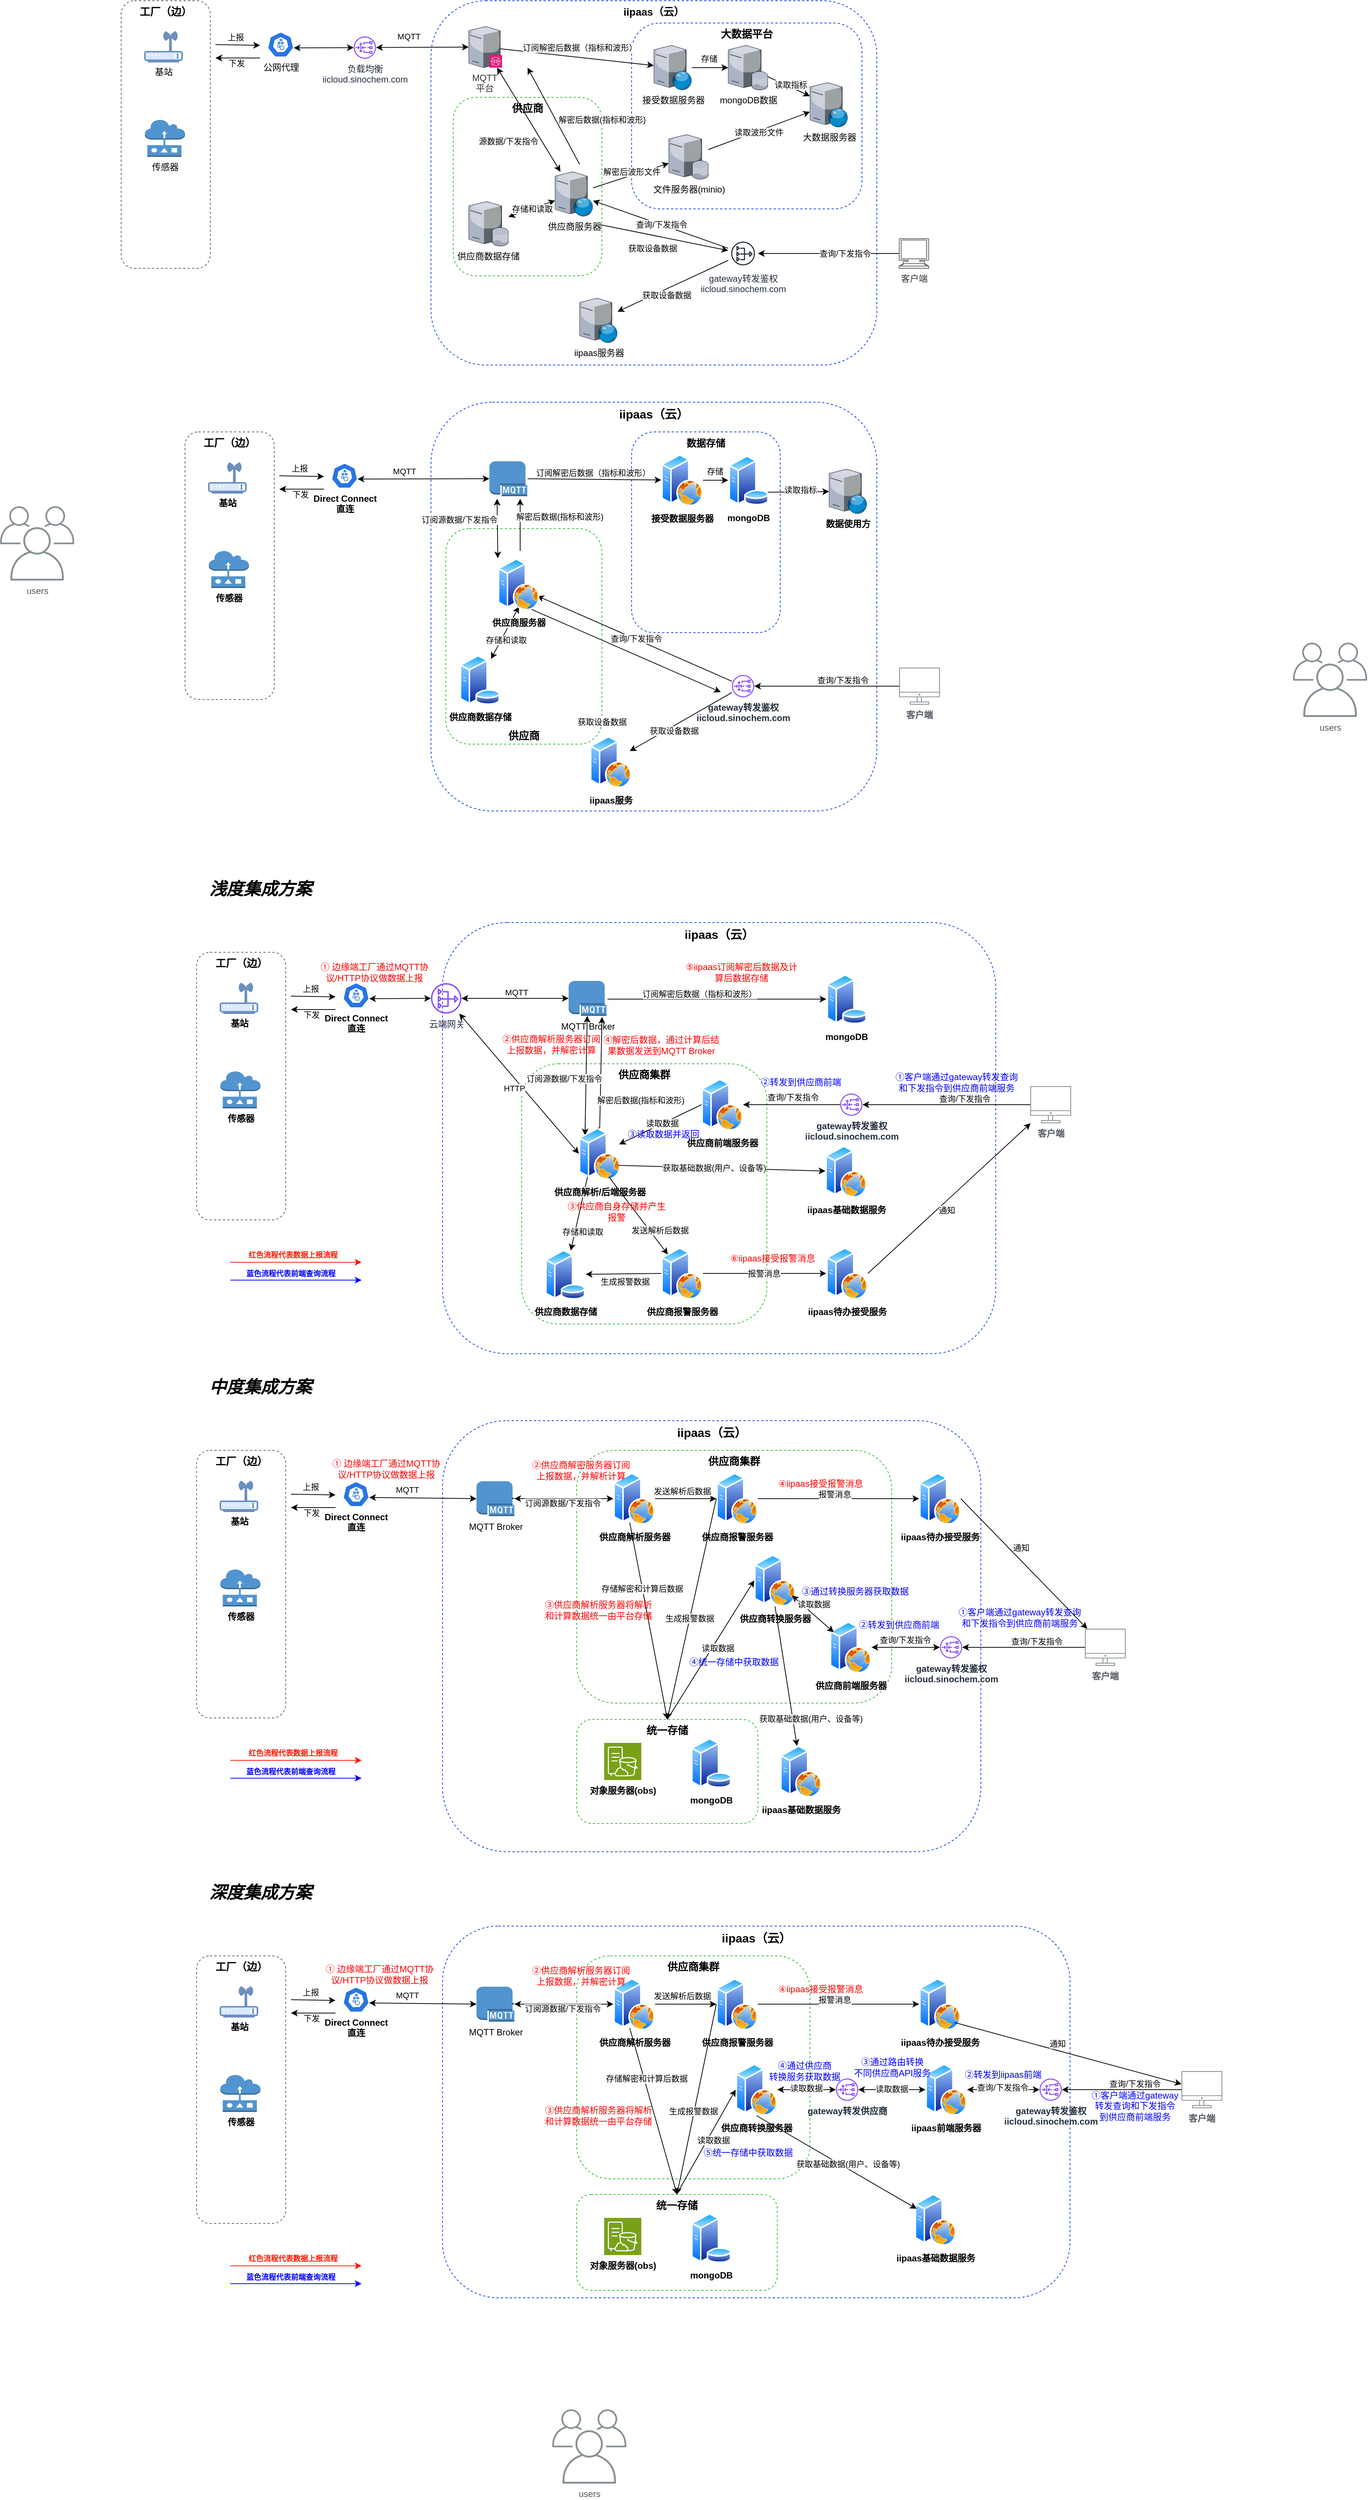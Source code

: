 <mxfile version="24.7.14">
  <diagram id="a45cf8ec-cd66-6f27-3ac3-be6e809c9e4a" name="Page-1">
    <mxGraphModel dx="1434" dy="746" grid="1" gridSize="10" guides="1" tooltips="1" connect="1" arrows="1" fold="1" page="1" pageScale="1" pageWidth="827" pageHeight="1169" background="none" math="0" shadow="0">
      <root>
        <mxCell id="0" />
        <mxCell id="1" parent="0" />
        <mxCell id="uW_Bem1OiyulsZ8s4xy1-199" value="&lt;font style=&quot;font-size: 16px;&quot;&gt;iipaas（云）&lt;/font&gt;" style="rounded=1;whiteSpace=wrap;html=1;strokeColor=#123ff3;dashed=1;align=center;verticalAlign=top;fontSize=14;fontStyle=1" parent="1" vertex="1">
          <mxGeometry x="675.53" y="2020" width="724.47" height="580" as="geometry" />
        </mxCell>
        <mxCell id="uW_Bem1OiyulsZ8s4xy1-268" value="统一存储" style="rounded=1;whiteSpace=wrap;html=1;strokeColor=#31bc2f;dashed=1;align=center;verticalAlign=top;fontSize=14;fontStyle=1" parent="1" vertex="1">
          <mxGeometry x="856.06" y="2422" width="243.94" height="140" as="geometry" />
        </mxCell>
        <mxCell id="6WnOCgbHMjgOmCCpCp16-177" value="iipaas（云）" style="rounded=1;whiteSpace=wrap;html=1;strokeColor=#123ff3;dashed=1;align=center;verticalAlign=top;fontSize=14;fontStyle=1" parent="1" vertex="1">
          <mxGeometry x="660" y="110" width="600" height="490" as="geometry" />
        </mxCell>
        <mxCell id="rGX3qO4X9z1SRiyvCJ3O-13" value="大数据平台" style="rounded=1;whiteSpace=wrap;html=1;strokeColor=#123ff3;dashed=1;align=center;verticalAlign=top;fontSize=14;fontStyle=1" parent="1" vertex="1">
          <mxGeometry x="930" y="140" width="310" height="250" as="geometry" />
        </mxCell>
        <mxCell id="rGX3qO4X9z1SRiyvCJ3O-9" value="供应商" style="rounded=1;whiteSpace=wrap;html=1;strokeColor=#31bc2f;dashed=1;align=center;verticalAlign=top;fontSize=14;fontStyle=1" parent="1" vertex="1">
          <mxGeometry x="690" y="240" width="200" height="240" as="geometry" />
        </mxCell>
        <mxCell id="rGX3qO4X9z1SRiyvCJ3O-1" value="工厂（边）" style="rounded=1;whiteSpace=wrap;html=1;strokeColor=#646264;dashed=1;align=center;verticalAlign=top;fontSize=14;fontStyle=1" parent="1" vertex="1">
          <mxGeometry x="243" y="110" width="120" height="360" as="geometry" />
        </mxCell>
        <mxCell id="6WnOCgbHMjgOmCCpCp16-173" value="基站" style="verticalAlign=top;verticalLabelPosition=bottom;labelPosition=center;align=center;html=1;outlineConnect=0;gradientDirection=north;strokeWidth=2;shape=mxgraph.networks.wireless_modem;fillColor=#dae8fc;strokeColor=#6c8ebf;" parent="1" vertex="1">
          <mxGeometry x="275" y="152" width="50" height="40" as="geometry" />
        </mxCell>
        <mxCell id="6WnOCgbHMjgOmCCpCp16-180" value="&lt;span style=&quot;color: rgb(51, 51, 51); font-family: Arial, sans-serif; text-align: start; text-wrap: wrap; background-color: rgb(255, 255, 255);&quot;&gt;&lt;font style=&quot;font-size: 12px;&quot;&gt;MQTT平台&lt;/font&gt;&lt;/span&gt;" style="verticalLabelPosition=bottom;sketch=0;aspect=fixed;html=1;verticalAlign=top;strokeColor=none;align=center;outlineConnect=0;shape=mxgraph.citrix.license_server;" parent="1" vertex="1">
          <mxGeometry x="710.81" y="144.5" width="42.44" height="55.5" as="geometry" />
        </mxCell>
        <mxCell id="6WnOCgbHMjgOmCCpCp16-175" value="" style="sketch=0;points=[[0,0,0],[0.25,0,0],[0.5,0,0],[0.75,0,0],[1,0,0],[0,1,0],[0.25,1,0],[0.5,1,0],[0.75,1,0],[1,1,0],[0,0.25,0],[0,0.5,0],[0,0.75,0],[1,0.25,0],[1,0.5,0],[1,0.75,0]];outlineConnect=0;fontColor=#232F3E;fillColor=#E7157B;strokeColor=#ffffff;dashed=0;verticalLabelPosition=bottom;verticalAlign=top;align=center;html=1;fontSize=12;fontStyle=0;aspect=fixed;shape=mxgraph.aws4.resourceIcon;resIcon=mxgraph.aws4.mq;movable=1;resizable=1;rotatable=1;deletable=1;editable=1;locked=0;connectable=1;" parent="1" vertex="1">
          <mxGeometry x="738.62" y="183" width="17" height="17" as="geometry" />
        </mxCell>
        <mxCell id="6WnOCgbHMjgOmCCpCp16-181" value="供应商服务器" style="verticalLabelPosition=bottom;sketch=0;aspect=fixed;html=1;verticalAlign=top;strokeColor=none;align=center;outlineConnect=0;shape=mxgraph.citrix.web_server;" parent="1" vertex="1">
          <mxGeometry x="827" y="340" width="51" height="60" as="geometry" />
        </mxCell>
        <mxCell id="6WnOCgbHMjgOmCCpCp16-182" value="文件服务器(minio)" style="verticalLabelPosition=bottom;sketch=0;aspect=fixed;html=1;verticalAlign=top;strokeColor=none;align=center;outlineConnect=0;shape=mxgraph.citrix.database_server;" parent="1" vertex="1">
          <mxGeometry x="980" y="290" width="53.33" height="60" as="geometry" />
        </mxCell>
        <mxCell id="6WnOCgbHMjgOmCCpCp16-183" value="mongoDB数据" style="verticalLabelPosition=bottom;sketch=0;aspect=fixed;html=1;verticalAlign=top;strokeColor=none;align=center;outlineConnect=0;shape=mxgraph.citrix.database_server;" parent="1" vertex="1">
          <mxGeometry x="1060" y="170" width="53.33" height="60" as="geometry" />
        </mxCell>
        <mxCell id="6WnOCgbHMjgOmCCpCp16-184" value="大数据服务器" style="verticalLabelPosition=bottom;sketch=0;aspect=fixed;html=1;verticalAlign=top;strokeColor=none;align=center;outlineConnect=0;shape=mxgraph.citrix.web_server;" parent="1" vertex="1">
          <mxGeometry x="1170.0" y="220" width="51" height="60" as="geometry" />
        </mxCell>
        <mxCell id="6WnOCgbHMjgOmCCpCp16-185" value="客户端" style="shape=mxgraph.signs.tech.computer;html=1;pointerEvents=1;fillColor=#f5f5f5;strokeColor=#666666;verticalLabelPosition=bottom;verticalAlign=top;align=center;fontColor=#333333;" parent="1" vertex="1">
          <mxGeometry x="1290" y="430" width="40" height="40" as="geometry" />
        </mxCell>
        <mxCell id="6WnOCgbHMjgOmCCpCp16-186" value="" style="endArrow=classic;html=1;rounded=0;" parent="1" source="6WnOCgbHMjgOmCCpCp16-185" target="rGX3qO4X9z1SRiyvCJ3O-22" edge="1">
          <mxGeometry width="50" height="50" relative="1" as="geometry">
            <mxPoint x="710" y="300" as="sourcePoint" />
            <mxPoint x="760" y="250" as="targetPoint" />
          </mxGeometry>
        </mxCell>
        <mxCell id="6WnOCgbHMjgOmCCpCp16-188" value="查询/下发指令" style="edgeLabel;html=1;align=center;verticalAlign=middle;resizable=0;points=[];" parent="6WnOCgbHMjgOmCCpCp16-186" vertex="1" connectable="0">
          <mxGeometry x="-0.234" relative="1" as="geometry">
            <mxPoint as="offset" />
          </mxGeometry>
        </mxCell>
        <mxCell id="6WnOCgbHMjgOmCCpCp16-193" value="" style="endArrow=classic;html=1;rounded=0;" parent="1" source="6WnOCgbHMjgOmCCpCp16-183" target="6WnOCgbHMjgOmCCpCp16-184" edge="1">
          <mxGeometry width="50" height="50" relative="1" as="geometry">
            <mxPoint x="1390.833" y="310" as="sourcePoint" />
            <mxPoint x="1113" y="360" as="targetPoint" />
          </mxGeometry>
        </mxCell>
        <mxCell id="rGX3qO4X9z1SRiyvCJ3O-17" value="读取指标" style="edgeLabel;html=1;align=center;verticalAlign=middle;resizable=0;points=[];" parent="6WnOCgbHMjgOmCCpCp16-193" vertex="1" connectable="0">
          <mxGeometry x="0.047" y="3" relative="1" as="geometry">
            <mxPoint as="offset" />
          </mxGeometry>
        </mxCell>
        <mxCell id="6WnOCgbHMjgOmCCpCp16-196" value="" style="endArrow=classic;html=1;rounded=0;exitX=0.85;exitY=0.375;exitDx=0;exitDy=0;exitPerimeter=0;" parent="1" source="rGX3qO4X9z1SRiyvCJ3O-9" edge="1">
          <mxGeometry width="50" height="50" relative="1" as="geometry">
            <mxPoint x="752.78" y="280" as="sourcePoint" />
            <mxPoint x="790" y="200" as="targetPoint" />
          </mxGeometry>
        </mxCell>
        <mxCell id="6WnOCgbHMjgOmCCpCp16-198" value="解密后数据(指标和波形)" style="edgeLabel;html=1;align=center;verticalAlign=middle;resizable=0;points=[];" parent="6WnOCgbHMjgOmCCpCp16-196" vertex="1" connectable="0">
          <mxGeometry x="-0.167" y="-3" relative="1" as="geometry">
            <mxPoint x="56" y="-5" as="offset" />
          </mxGeometry>
        </mxCell>
        <mxCell id="6WnOCgbHMjgOmCCpCp16-202" value="" style="endArrow=classic;html=1;rounded=0;" parent="1" edge="1">
          <mxGeometry width="50" height="50" relative="1" as="geometry">
            <mxPoint x="370" y="169" as="sourcePoint" />
            <mxPoint x="430" y="170" as="targetPoint" />
          </mxGeometry>
        </mxCell>
        <mxCell id="6WnOCgbHMjgOmCCpCp16-203" value="上报" style="edgeLabel;html=1;align=center;verticalAlign=middle;resizable=0;points=[];" parent="6WnOCgbHMjgOmCCpCp16-202" vertex="1" connectable="0">
          <mxGeometry x="-0.022" y="-2" relative="1" as="geometry">
            <mxPoint x="-3" y="-13" as="offset" />
          </mxGeometry>
        </mxCell>
        <mxCell id="6WnOCgbHMjgOmCCpCp16-204" value="" style="endArrow=classic;html=1;rounded=0;" parent="1" source="6WnOCgbHMjgOmCCpCp16-182" target="6WnOCgbHMjgOmCCpCp16-184" edge="1">
          <mxGeometry width="50" height="50" relative="1" as="geometry">
            <mxPoint x="772" y="311" as="sourcePoint" />
            <mxPoint x="897" y="269" as="targetPoint" />
          </mxGeometry>
        </mxCell>
        <mxCell id="6WnOCgbHMjgOmCCpCp16-205" value="读取波形文件" style="edgeLabel;html=1;align=center;verticalAlign=middle;resizable=0;points=[];" parent="6WnOCgbHMjgOmCCpCp16-204" vertex="1" connectable="0">
          <mxGeometry x="-0.022" y="-2" relative="1" as="geometry">
            <mxPoint as="offset" />
          </mxGeometry>
        </mxCell>
        <mxCell id="6WnOCgbHMjgOmCCpCp16-206" value="公网代理" style="aspect=fixed;sketch=0;html=1;dashed=0;whitespace=wrap;verticalLabelPosition=bottom;verticalAlign=top;fillColor=#2875E2;strokeColor=#ffffff;points=[[0.005,0.63,0],[0.1,0.2,0],[0.9,0.2,0],[0.5,0,0],[0.995,0.63,0],[0.72,0.99,0],[0.5,1,0],[0.28,0.99,0]];shape=mxgraph.kubernetes.icon2;prIcon=k_proxy" parent="1" vertex="1">
          <mxGeometry x="440" y="152" width="35.42" height="34" as="geometry" />
        </mxCell>
        <mxCell id="6WnOCgbHMjgOmCCpCp16-207" value="负载均衡&lt;div&gt;iicloud.sinochem.com&lt;/div&gt;" style="sketch=0;outlineConnect=0;fontColor=#232F3E;gradientColor=none;fillColor=#8C4FFF;strokeColor=none;dashed=0;verticalLabelPosition=bottom;verticalAlign=top;align=center;html=1;fontSize=12;fontStyle=0;aspect=fixed;pointerEvents=1;shape=mxgraph.aws4.gateway_load_balancer;" parent="1" vertex="1">
          <mxGeometry x="556" y="158" width="30" height="30" as="geometry" />
        </mxCell>
        <mxCell id="rGX3qO4X9z1SRiyvCJ3O-2" value="传感器" style="outlineConnect=0;dashed=0;verticalLabelPosition=bottom;verticalAlign=top;align=center;html=1;shape=mxgraph.aws3.sensor;fillColor=#5294CF;gradientColor=none;" parent="1" vertex="1">
          <mxGeometry x="275" y="270" width="54" height="50" as="geometry" />
        </mxCell>
        <mxCell id="rGX3qO4X9z1SRiyvCJ3O-3" value="" style="endArrow=classic;html=1;rounded=0;" parent="1" edge="1">
          <mxGeometry width="50" height="50" relative="1" as="geometry">
            <mxPoint x="430" y="187" as="sourcePoint" />
            <mxPoint x="370" y="187" as="targetPoint" />
          </mxGeometry>
        </mxCell>
        <mxCell id="rGX3qO4X9z1SRiyvCJ3O-4" value="下发" style="edgeLabel;html=1;align=center;verticalAlign=middle;resizable=0;points=[];" parent="rGX3qO4X9z1SRiyvCJ3O-3" vertex="1" connectable="0">
          <mxGeometry x="-0.022" y="-2" relative="1" as="geometry">
            <mxPoint x="-3" y="9" as="offset" />
          </mxGeometry>
        </mxCell>
        <mxCell id="rGX3qO4X9z1SRiyvCJ3O-6" value="" style="endArrow=classic;startArrow=classic;html=1;rounded=0;strokeColor=default;exitX=0.995;exitY=0.63;exitDx=0;exitDy=0;exitPerimeter=0;" parent="1" source="6WnOCgbHMjgOmCCpCp16-206" target="6WnOCgbHMjgOmCCpCp16-207" edge="1">
          <mxGeometry width="50" height="50" relative="1" as="geometry">
            <mxPoint x="480" y="160" as="sourcePoint" />
            <mxPoint x="730" y="360" as="targetPoint" />
          </mxGeometry>
        </mxCell>
        <mxCell id="rGX3qO4X9z1SRiyvCJ3O-7" value="" style="endArrow=classic;startArrow=classic;html=1;rounded=0;strokeColor=default;" parent="1" source="6WnOCgbHMjgOmCCpCp16-207" target="6WnOCgbHMjgOmCCpCp16-180" edge="1">
          <mxGeometry width="50" height="50" relative="1" as="geometry">
            <mxPoint x="590" y="180" as="sourcePoint" />
            <mxPoint x="566" y="183" as="targetPoint" />
          </mxGeometry>
        </mxCell>
        <mxCell id="rGX3qO4X9z1SRiyvCJ3O-8" value="MQTT" style="edgeLabel;html=1;align=center;verticalAlign=middle;resizable=0;points=[];" parent="rGX3qO4X9z1SRiyvCJ3O-7" vertex="1" connectable="0">
          <mxGeometry x="-0.295" y="-3" relative="1" as="geometry">
            <mxPoint y="-18" as="offset" />
          </mxGeometry>
        </mxCell>
        <mxCell id="rGX3qO4X9z1SRiyvCJ3O-12" value="供应商数据存储" style="verticalLabelPosition=bottom;sketch=0;aspect=fixed;html=1;verticalAlign=top;strokeColor=none;align=center;outlineConnect=0;shape=mxgraph.citrix.database_server;" parent="1" vertex="1">
          <mxGeometry x="710.81" y="380" width="53.33" height="60" as="geometry" />
        </mxCell>
        <mxCell id="rGX3qO4X9z1SRiyvCJ3O-14" value="" style="endArrow=classic;startArrow=classic;html=1;rounded=0;strokeColor=default;" parent="1" source="rGX3qO4X9z1SRiyvCJ3O-12" target="6WnOCgbHMjgOmCCpCp16-181" edge="1">
          <mxGeometry width="50" height="50" relative="1" as="geometry">
            <mxPoint x="485" y="183" as="sourcePoint" />
            <mxPoint x="566" y="183" as="targetPoint" />
          </mxGeometry>
        </mxCell>
        <mxCell id="rGX3qO4X9z1SRiyvCJ3O-15" value="存储和读取" style="edgeLabel;html=1;align=center;verticalAlign=middle;resizable=0;points=[];" parent="rGX3qO4X9z1SRiyvCJ3O-14" vertex="1" connectable="0">
          <mxGeometry x="-0.015" relative="1" as="geometry">
            <mxPoint as="offset" />
          </mxGeometry>
        </mxCell>
        <mxCell id="rGX3qO4X9z1SRiyvCJ3O-20" value="" style="endArrow=classic;startArrow=classic;html=1;rounded=0;strokeColor=default;" parent="1" source="6WnOCgbHMjgOmCCpCp16-181" target="6WnOCgbHMjgOmCCpCp16-180" edge="1">
          <mxGeometry width="50" height="50" relative="1" as="geometry">
            <mxPoint x="596" y="183" as="sourcePoint" />
            <mxPoint x="721" y="182" as="targetPoint" />
          </mxGeometry>
        </mxCell>
        <mxCell id="rGX3qO4X9z1SRiyvCJ3O-21" value="源数据/下发指令" style="edgeLabel;html=1;align=center;verticalAlign=middle;resizable=0;points=[];" parent="rGX3qO4X9z1SRiyvCJ3O-20" vertex="1" connectable="0">
          <mxGeometry x="-0.295" y="-3" relative="1" as="geometry">
            <mxPoint x="-43" y="10" as="offset" />
          </mxGeometry>
        </mxCell>
        <mxCell id="rGX3qO4X9z1SRiyvCJ3O-22" value="gateway转发鉴权&lt;div&gt;iicloud.sinochem.com&lt;/div&gt;" style="sketch=0;outlineConnect=0;fontColor=#232F3E;gradientColor=none;strokeColor=#232F3E;fillColor=#ffffff;dashed=0;verticalLabelPosition=bottom;verticalAlign=top;align=center;html=1;fontSize=12;fontStyle=0;aspect=fixed;shape=mxgraph.aws4.resourceIcon;resIcon=mxgraph.aws4.nat_gateway;" parent="1" vertex="1">
          <mxGeometry x="1060" y="430" width="40" height="40" as="geometry" />
        </mxCell>
        <mxCell id="rGX3qO4X9z1SRiyvCJ3O-23" value="" style="endArrow=classic;html=1;rounded=0;" parent="1" source="rGX3qO4X9z1SRiyvCJ3O-22" target="6WnOCgbHMjgOmCCpCp16-181" edge="1">
          <mxGeometry width="50" height="50" relative="1" as="geometry">
            <mxPoint x="868" y="600" as="sourcePoint" />
            <mxPoint x="929" y="490" as="targetPoint" />
          </mxGeometry>
        </mxCell>
        <mxCell id="rGX3qO4X9z1SRiyvCJ3O-28" value="查询/下发指令" style="edgeLabel;html=1;align=center;verticalAlign=middle;resizable=0;points=[];" parent="rGX3qO4X9z1SRiyvCJ3O-23" vertex="1" connectable="0">
          <mxGeometry x="-0.01" y="-1" relative="1" as="geometry">
            <mxPoint as="offset" />
          </mxGeometry>
        </mxCell>
        <mxCell id="rGX3qO4X9z1SRiyvCJ3O-25" value="iipaas服务器" style="verticalLabelPosition=bottom;sketch=0;aspect=fixed;html=1;verticalAlign=top;strokeColor=none;align=center;outlineConnect=0;shape=mxgraph.citrix.web_server;" parent="1" vertex="1">
          <mxGeometry x="860.0" y="510" width="51" height="60" as="geometry" />
        </mxCell>
        <mxCell id="rGX3qO4X9z1SRiyvCJ3O-26" value="" style="endArrow=classic;html=1;rounded=0;exitX=0.992;exitY=0.714;exitDx=0;exitDy=0;exitPerimeter=0;" parent="1" source="rGX3qO4X9z1SRiyvCJ3O-9" target="rGX3qO4X9z1SRiyvCJ3O-22" edge="1">
          <mxGeometry width="50" height="50" relative="1" as="geometry">
            <mxPoint x="870" y="400" as="sourcePoint" />
            <mxPoint x="640" y="560" as="targetPoint" />
          </mxGeometry>
        </mxCell>
        <mxCell id="rGX3qO4X9z1SRiyvCJ3O-27" value="获取设备数据" style="edgeLabel;html=1;align=center;verticalAlign=middle;resizable=0;points=[];" parent="rGX3qO4X9z1SRiyvCJ3O-26" vertex="1" connectable="0">
          <mxGeometry x="-0.044" y="-1" relative="1" as="geometry">
            <mxPoint x="-12" y="14" as="offset" />
          </mxGeometry>
        </mxCell>
        <mxCell id="rGX3qO4X9z1SRiyvCJ3O-29" value="" style="endArrow=classic;html=1;rounded=0;" parent="1" source="rGX3qO4X9z1SRiyvCJ3O-22" target="rGX3qO4X9z1SRiyvCJ3O-25" edge="1">
          <mxGeometry width="50" height="50" relative="1" as="geometry">
            <mxPoint x="898" y="421" as="sourcePoint" />
            <mxPoint x="990" y="450" as="targetPoint" />
          </mxGeometry>
        </mxCell>
        <mxCell id="rGX3qO4X9z1SRiyvCJ3O-30" value="获取设备数据" style="edgeLabel;html=1;align=center;verticalAlign=middle;resizable=0;points=[];" parent="rGX3qO4X9z1SRiyvCJ3O-29" vertex="1" connectable="0">
          <mxGeometry x="-0.044" y="-1" relative="1" as="geometry">
            <mxPoint x="-12" y="14" as="offset" />
          </mxGeometry>
        </mxCell>
        <mxCell id="rGX3qO4X9z1SRiyvCJ3O-31" value="" style="endArrow=classic;html=1;rounded=0;" parent="1" source="6WnOCgbHMjgOmCCpCp16-180" target="rGX3qO4X9z1SRiyvCJ3O-36" edge="1">
          <mxGeometry width="50" height="50" relative="1" as="geometry">
            <mxPoint x="870" y="340" as="sourcePoint" />
            <mxPoint x="790" y="200" as="targetPoint" />
          </mxGeometry>
        </mxCell>
        <mxCell id="rGX3qO4X9z1SRiyvCJ3O-32" value="订阅解密后数据（指标和波形）" style="edgeLabel;html=1;align=center;verticalAlign=middle;resizable=0;points=[];" parent="rGX3qO4X9z1SRiyvCJ3O-31" vertex="1" connectable="0">
          <mxGeometry x="-0.167" y="-3" relative="1" as="geometry">
            <mxPoint x="21" y="-14" as="offset" />
          </mxGeometry>
        </mxCell>
        <mxCell id="rGX3qO4X9z1SRiyvCJ3O-33" value="" style="endArrow=classic;html=1;rounded=0;" parent="1" source="6WnOCgbHMjgOmCCpCp16-181" target="6WnOCgbHMjgOmCCpCp16-182" edge="1">
          <mxGeometry width="50" height="50" relative="1" as="geometry">
            <mxPoint x="870" y="340" as="sourcePoint" />
            <mxPoint x="790" y="200" as="targetPoint" />
          </mxGeometry>
        </mxCell>
        <mxCell id="rGX3qO4X9z1SRiyvCJ3O-34" value="解密后波形文件" style="edgeLabel;html=1;align=center;verticalAlign=middle;resizable=0;points=[];" parent="rGX3qO4X9z1SRiyvCJ3O-33" vertex="1" connectable="0">
          <mxGeometry x="-0.167" y="-3" relative="1" as="geometry">
            <mxPoint x="8" y="-11" as="offset" />
          </mxGeometry>
        </mxCell>
        <mxCell id="rGX3qO4X9z1SRiyvCJ3O-36" value="接受数据服务器" style="verticalLabelPosition=bottom;sketch=0;aspect=fixed;html=1;verticalAlign=top;strokeColor=none;align=center;outlineConnect=0;shape=mxgraph.citrix.web_server;" parent="1" vertex="1">
          <mxGeometry x="960.0" y="170" width="51" height="60" as="geometry" />
        </mxCell>
        <mxCell id="rGX3qO4X9z1SRiyvCJ3O-37" value="" style="endArrow=classic;html=1;rounded=0;" parent="1" source="rGX3qO4X9z1SRiyvCJ3O-36" target="6WnOCgbHMjgOmCCpCp16-183" edge="1">
          <mxGeometry width="50" height="50" relative="1" as="geometry">
            <mxPoint x="763" y="185" as="sourcePoint" />
            <mxPoint x="970" y="207" as="targetPoint" />
          </mxGeometry>
        </mxCell>
        <mxCell id="rGX3qO4X9z1SRiyvCJ3O-38" value="存储" style="edgeLabel;html=1;align=center;verticalAlign=middle;resizable=0;points=[];" parent="rGX3qO4X9z1SRiyvCJ3O-37" vertex="1" connectable="0">
          <mxGeometry x="-0.167" y="-3" relative="1" as="geometry">
            <mxPoint x="2" y="-15" as="offset" />
          </mxGeometry>
        </mxCell>
        <mxCell id="rGX3qO4X9z1SRiyvCJ3O-39" value="&lt;font style=&quot;font-size: 16px;&quot;&gt;iipaas（云）&lt;/font&gt;" style="rounded=1;whiteSpace=wrap;html=1;strokeColor=#123ff3;dashed=1;align=center;verticalAlign=top;fontSize=14;fontStyle=1" parent="1" vertex="1">
          <mxGeometry x="660" y="650" width="600" height="550" as="geometry" />
        </mxCell>
        <mxCell id="rGX3qO4X9z1SRiyvCJ3O-40" value="&lt;font style=&quot;font-size: 13px;&quot;&gt;数据存储&lt;/font&gt;" style="rounded=1;whiteSpace=wrap;html=1;strokeColor=#123ff3;dashed=1;align=center;verticalAlign=top;fontSize=14;fontStyle=1" parent="1" vertex="1">
          <mxGeometry x="930" y="690" width="200" height="270" as="geometry" />
        </mxCell>
        <mxCell id="rGX3qO4X9z1SRiyvCJ3O-41" value="供应商" style="rounded=1;whiteSpace=wrap;html=1;strokeColor=#31bc2f;dashed=1;align=center;verticalAlign=bottom;fontSize=14;fontStyle=1" parent="1" vertex="1">
          <mxGeometry x="680" y="820" width="210" height="290" as="geometry" />
        </mxCell>
        <mxCell id="rGX3qO4X9z1SRiyvCJ3O-42" value="工厂（边）" style="rounded=1;whiteSpace=wrap;html=1;strokeColor=#646264;dashed=1;align=center;verticalAlign=top;fontSize=14;fontStyle=1" parent="1" vertex="1">
          <mxGeometry x="329" y="690" width="120" height="360" as="geometry" />
        </mxCell>
        <mxCell id="rGX3qO4X9z1SRiyvCJ3O-43" value="基站" style="verticalAlign=top;verticalLabelPosition=bottom;labelPosition=center;align=center;html=1;outlineConnect=0;gradientDirection=north;strokeWidth=2;shape=mxgraph.networks.wireless_modem;fillColor=#dae8fc;strokeColor=#6c8ebf;fontStyle=1" parent="1" vertex="1">
          <mxGeometry x="361" y="732" width="50" height="40" as="geometry" />
        </mxCell>
        <mxCell id="rGX3qO4X9z1SRiyvCJ3O-49" value="&lt;b&gt;数据使用方&lt;/b&gt;" style="verticalLabelPosition=bottom;sketch=0;aspect=fixed;html=1;verticalAlign=top;strokeColor=none;align=center;outlineConnect=0;shape=mxgraph.citrix.web_server;" parent="1" vertex="1">
          <mxGeometry x="1195.77" y="740" width="51" height="60" as="geometry" />
        </mxCell>
        <mxCell id="rGX3qO4X9z1SRiyvCJ3O-51" value="" style="endArrow=classic;html=1;rounded=0;" parent="1" source="rGX3qO4X9z1SRiyvCJ3O-107" target="rGX3qO4X9z1SRiyvCJ3O-108" edge="1">
          <mxGeometry width="50" height="50" relative="1" as="geometry">
            <mxPoint x="1290" y="1030" as="sourcePoint" />
            <mxPoint x="1100" y="1030.168" as="targetPoint" />
          </mxGeometry>
        </mxCell>
        <mxCell id="rGX3qO4X9z1SRiyvCJ3O-52" value="查询/下发指令" style="edgeLabel;html=1;align=center;verticalAlign=middle;resizable=0;points=[];" parent="rGX3qO4X9z1SRiyvCJ3O-51" vertex="1" connectable="0">
          <mxGeometry x="-0.234" relative="1" as="geometry">
            <mxPoint x="-2" y="-8" as="offset" />
          </mxGeometry>
        </mxCell>
        <mxCell id="rGX3qO4X9z1SRiyvCJ3O-53" value="" style="endArrow=classic;html=1;rounded=0;" parent="1" target="rGX3qO4X9z1SRiyvCJ3O-49" edge="1">
          <mxGeometry width="50" height="50" relative="1" as="geometry">
            <mxPoint x="1113.33" y="771.11" as="sourcePoint" />
            <mxPoint x="1113" y="940" as="targetPoint" />
          </mxGeometry>
        </mxCell>
        <mxCell id="rGX3qO4X9z1SRiyvCJ3O-54" value="读取指标" style="edgeLabel;html=1;align=center;verticalAlign=middle;resizable=0;points=[];" parent="rGX3qO4X9z1SRiyvCJ3O-53" vertex="1" connectable="0">
          <mxGeometry x="0.047" y="3" relative="1" as="geometry">
            <mxPoint as="offset" />
          </mxGeometry>
        </mxCell>
        <mxCell id="rGX3qO4X9z1SRiyvCJ3O-55" value="" style="endArrow=classic;html=1;rounded=0;" parent="1" edge="1">
          <mxGeometry width="50" height="50" relative="1" as="geometry">
            <mxPoint x="780" y="850" as="sourcePoint" />
            <mxPoint x="780" y="780" as="targetPoint" />
          </mxGeometry>
        </mxCell>
        <mxCell id="rGX3qO4X9z1SRiyvCJ3O-56" value="解密后数据(指标和波形)" style="edgeLabel;html=1;align=center;verticalAlign=middle;resizable=0;points=[];" parent="rGX3qO4X9z1SRiyvCJ3O-55" vertex="1" connectable="0">
          <mxGeometry x="-0.167" y="-3" relative="1" as="geometry">
            <mxPoint x="50" y="-17" as="offset" />
          </mxGeometry>
        </mxCell>
        <mxCell id="rGX3qO4X9z1SRiyvCJ3O-57" value="" style="endArrow=classic;html=1;rounded=0;" parent="1" edge="1">
          <mxGeometry width="50" height="50" relative="1" as="geometry">
            <mxPoint x="456" y="749" as="sourcePoint" />
            <mxPoint x="516" y="750" as="targetPoint" />
          </mxGeometry>
        </mxCell>
        <mxCell id="rGX3qO4X9z1SRiyvCJ3O-58" value="上报" style="edgeLabel;html=1;align=center;verticalAlign=middle;resizable=0;points=[];" parent="rGX3qO4X9z1SRiyvCJ3O-57" vertex="1" connectable="0">
          <mxGeometry x="-0.022" y="-2" relative="1" as="geometry">
            <mxPoint x="-3" y="-13" as="offset" />
          </mxGeometry>
        </mxCell>
        <mxCell id="rGX3qO4X9z1SRiyvCJ3O-61" value="Direct Connect&lt;div&gt;直连&lt;/div&gt;" style="aspect=fixed;sketch=0;html=1;dashed=0;whitespace=wrap;verticalLabelPosition=bottom;verticalAlign=top;fillColor=#2875E2;strokeColor=#ffffff;points=[[0.005,0.63,0],[0.1,0.2,0],[0.9,0.2,0],[0.5,0,0],[0.995,0.63,0],[0.72,0.99,0],[0.5,1,0],[0.28,0.99,0]];shape=mxgraph.kubernetes.icon2;prIcon=k_proxy;fontStyle=1" parent="1" vertex="1">
          <mxGeometry x="526" y="732" width="35.42" height="34" as="geometry" />
        </mxCell>
        <mxCell id="rGX3qO4X9z1SRiyvCJ3O-63" value="传感器" style="outlineConnect=0;dashed=0;verticalLabelPosition=bottom;verticalAlign=top;align=center;html=1;shape=mxgraph.aws3.sensor;fillColor=#5294CF;gradientColor=none;fontStyle=1" parent="1" vertex="1">
          <mxGeometry x="361" y="850" width="54" height="50" as="geometry" />
        </mxCell>
        <mxCell id="rGX3qO4X9z1SRiyvCJ3O-64" value="" style="endArrow=classic;html=1;rounded=0;" parent="1" edge="1">
          <mxGeometry width="50" height="50" relative="1" as="geometry">
            <mxPoint x="516" y="767" as="sourcePoint" />
            <mxPoint x="456" y="767" as="targetPoint" />
          </mxGeometry>
        </mxCell>
        <mxCell id="rGX3qO4X9z1SRiyvCJ3O-65" value="下发" style="edgeLabel;html=1;align=center;verticalAlign=middle;resizable=0;points=[];" parent="rGX3qO4X9z1SRiyvCJ3O-64" vertex="1" connectable="0">
          <mxGeometry x="-0.022" y="-2" relative="1" as="geometry">
            <mxPoint x="-3" y="9" as="offset" />
          </mxGeometry>
        </mxCell>
        <mxCell id="rGX3qO4X9z1SRiyvCJ3O-67" value="" style="endArrow=classic;startArrow=classic;html=1;rounded=0;strokeColor=default;entryX=0;entryY=0.5;entryDx=0;entryDy=0;entryPerimeter=0;exitX=0.995;exitY=0.63;exitDx=0;exitDy=0;exitPerimeter=0;" parent="1" source="rGX3qO4X9z1SRiyvCJ3O-61" target="rGX3qO4X9z1SRiyvCJ3O-93" edge="1">
          <mxGeometry width="50" height="50" relative="1" as="geometry">
            <mxPoint x="586" y="753" as="sourcePoint" />
            <mxPoint x="710.81" y="752.349" as="targetPoint" />
          </mxGeometry>
        </mxCell>
        <mxCell id="rGX3qO4X9z1SRiyvCJ3O-68" value="MQTT" style="edgeLabel;html=1;align=center;verticalAlign=middle;resizable=0;points=[];" parent="rGX3qO4X9z1SRiyvCJ3O-67" vertex="1" connectable="0">
          <mxGeometry x="-0.295" y="-3" relative="1" as="geometry">
            <mxPoint y="-14" as="offset" />
          </mxGeometry>
        </mxCell>
        <mxCell id="rGX3qO4X9z1SRiyvCJ3O-70" value="" style="endArrow=classic;startArrow=classic;html=1;rounded=0;strokeColor=default;" parent="1" source="rGX3qO4X9z1SRiyvCJ3O-100" edge="1">
          <mxGeometry width="50" height="50" relative="1" as="geometry">
            <mxPoint x="777.918" y="970" as="sourcePoint" />
            <mxPoint x="778.417" y="925" as="targetPoint" />
          </mxGeometry>
        </mxCell>
        <mxCell id="rGX3qO4X9z1SRiyvCJ3O-71" value="存储和读取" style="edgeLabel;html=1;align=center;verticalAlign=middle;resizable=0;points=[];" parent="rGX3qO4X9z1SRiyvCJ3O-70" vertex="1" connectable="0">
          <mxGeometry x="-0.015" relative="1" as="geometry">
            <mxPoint x="1" y="9" as="offset" />
          </mxGeometry>
        </mxCell>
        <mxCell id="rGX3qO4X9z1SRiyvCJ3O-72" value="" style="endArrow=classic;startArrow=classic;html=1;rounded=0;strokeColor=default;exitX=0.333;exitY=0.138;exitDx=0;exitDy=0;exitPerimeter=0;" parent="1" source="rGX3qO4X9z1SRiyvCJ3O-41" edge="1">
          <mxGeometry width="50" height="50" relative="1" as="geometry">
            <mxPoint x="770.972" y="865" as="sourcePoint" />
            <mxPoint x="748.935" y="780" as="targetPoint" />
          </mxGeometry>
        </mxCell>
        <mxCell id="rGX3qO4X9z1SRiyvCJ3O-73" value="订阅源数据/下发指令" style="edgeLabel;html=1;align=center;verticalAlign=middle;resizable=0;points=[];" parent="rGX3qO4X9z1SRiyvCJ3O-72" vertex="1" connectable="0">
          <mxGeometry x="-0.295" y="-3" relative="1" as="geometry">
            <mxPoint x="-55" y="-24" as="offset" />
          </mxGeometry>
        </mxCell>
        <mxCell id="rGX3qO4X9z1SRiyvCJ3O-75" value="" style="endArrow=classic;html=1;rounded=0;entryX=1;entryY=0.75;entryDx=0;entryDy=0;" parent="1" source="rGX3qO4X9z1SRiyvCJ3O-108" target="rGX3qO4X9z1SRiyvCJ3O-105" edge="1">
          <mxGeometry width="50" height="50" relative="1" as="geometry">
            <mxPoint x="1060" y="1021.011" as="sourcePoint" />
            <mxPoint x="804.25" y="906.427" as="targetPoint" />
          </mxGeometry>
        </mxCell>
        <mxCell id="rGX3qO4X9z1SRiyvCJ3O-76" value="查询/下发指令" style="edgeLabel;html=1;align=center;verticalAlign=middle;resizable=0;points=[];" parent="rGX3qO4X9z1SRiyvCJ3O-75" vertex="1" connectable="0">
          <mxGeometry x="-0.01" y="-1" relative="1" as="geometry">
            <mxPoint as="offset" />
          </mxGeometry>
        </mxCell>
        <mxCell id="rGX3qO4X9z1SRiyvCJ3O-78" value="" style="endArrow=classic;html=1;rounded=0;exitX=0.812;exitY=0.983;exitDx=0;exitDy=0;exitPerimeter=0;" parent="1" source="rGX3qO4X9z1SRiyvCJ3O-105" edge="1">
          <mxGeometry width="50" height="50" relative="1" as="geometry">
            <mxPoint x="870" y="980" as="sourcePoint" />
            <mxPoint x="1050" y="1040" as="targetPoint" />
          </mxGeometry>
        </mxCell>
        <mxCell id="rGX3qO4X9z1SRiyvCJ3O-79" value="获取设备数据" style="edgeLabel;html=1;align=center;verticalAlign=middle;resizable=0;points=[];" parent="rGX3qO4X9z1SRiyvCJ3O-78" vertex="1" connectable="0">
          <mxGeometry x="-0.044" y="-1" relative="1" as="geometry">
            <mxPoint x="-27" y="97" as="offset" />
          </mxGeometry>
        </mxCell>
        <mxCell id="rGX3qO4X9z1SRiyvCJ3O-80" value="" style="endArrow=classic;html=1;rounded=0;" parent="1" source="rGX3qO4X9z1SRiyvCJ3O-108" target="rGX3qO4X9z1SRiyvCJ3O-106" edge="1">
          <mxGeometry width="50" height="50" relative="1" as="geometry">
            <mxPoint x="1060" y="1041.692" as="sourcePoint" />
            <mxPoint x="911" y="1108.201" as="targetPoint" />
          </mxGeometry>
        </mxCell>
        <mxCell id="rGX3qO4X9z1SRiyvCJ3O-81" value="获取设备数据" style="edgeLabel;html=1;align=center;verticalAlign=middle;resizable=0;points=[];" parent="rGX3qO4X9z1SRiyvCJ3O-80" vertex="1" connectable="0">
          <mxGeometry x="-0.044" y="-1" relative="1" as="geometry">
            <mxPoint x="-12" y="14" as="offset" />
          </mxGeometry>
        </mxCell>
        <mxCell id="rGX3qO4X9z1SRiyvCJ3O-82" value="" style="endArrow=classic;html=1;rounded=0;" parent="1" target="rGX3qO4X9z1SRiyvCJ3O-104" edge="1">
          <mxGeometry width="50" height="50" relative="1" as="geometry">
            <mxPoint x="790" y="753" as="sourcePoint" />
            <mxPoint x="960" y="753.649" as="targetPoint" />
          </mxGeometry>
        </mxCell>
        <mxCell id="rGX3qO4X9z1SRiyvCJ3O-87" value="" style="endArrow=classic;html=1;rounded=0;" parent="1" source="rGX3qO4X9z1SRiyvCJ3O-104" target="rGX3qO4X9z1SRiyvCJ3O-97" edge="1">
          <mxGeometry width="50" height="50" relative="1" as="geometry">
            <mxPoint x="1013" y="753.283" as="sourcePoint" />
            <mxPoint x="1060" y="752.466" as="targetPoint" />
          </mxGeometry>
        </mxCell>
        <mxCell id="rGX3qO4X9z1SRiyvCJ3O-88" value="存储" style="edgeLabel;html=1;align=center;verticalAlign=middle;resizable=0;points=[];" parent="rGX3qO4X9z1SRiyvCJ3O-87" vertex="1" connectable="0">
          <mxGeometry x="-0.167" y="-3" relative="1" as="geometry">
            <mxPoint x="2" y="-15" as="offset" />
          </mxGeometry>
        </mxCell>
        <mxCell id="rGX3qO4X9z1SRiyvCJ3O-94" value="" style="endArrow=classic;html=1;rounded=0;" parent="1" target="rGX3qO4X9z1SRiyvCJ3O-93" edge="1">
          <mxGeometry width="50" height="50" relative="1" as="geometry">
            <mxPoint x="753.25" y="754.573" as="sourcePoint" />
            <mxPoint x="960" y="777" as="targetPoint" />
          </mxGeometry>
        </mxCell>
        <mxCell id="rGX3qO4X9z1SRiyvCJ3O-95" value="订阅解密后数据（指标和波形）" style="edgeLabel;html=1;align=center;verticalAlign=middle;resizable=0;points=[];" parent="rGX3qO4X9z1SRiyvCJ3O-94" vertex="1" connectable="0">
          <mxGeometry x="-0.167" y="-3" relative="1" as="geometry">
            <mxPoint x="131" y="-8" as="offset" />
          </mxGeometry>
        </mxCell>
        <mxCell id="rGX3qO4X9z1SRiyvCJ3O-93" value="" style="outlineConnect=0;dashed=0;verticalLabelPosition=bottom;verticalAlign=top;align=center;html=1;shape=mxgraph.aws3.mqtt_protocol;fillColor=#5294CF;gradientColor=none;" parent="1" vertex="1">
          <mxGeometry x="738.62" y="729.5" width="50.93" height="47" as="geometry" />
        </mxCell>
        <mxCell id="rGX3qO4X9z1SRiyvCJ3O-97" value="&lt;b&gt;mongoDB&lt;/b&gt;" style="image;aspect=fixed;perimeter=ellipsePerimeter;html=1;align=center;shadow=0;dashed=0;spacingTop=3;image=img/lib/active_directory/database_server.svg;" parent="1" vertex="1">
          <mxGeometry x="1060" y="721.5" width="54.94" height="67" as="geometry" />
        </mxCell>
        <mxCell id="rGX3qO4X9z1SRiyvCJ3O-100" value="&lt;span style=&quot;background-color: rgb(251, 251, 251);&quot;&gt;&lt;b&gt;供应商数据存储&lt;/b&gt;&lt;/span&gt;" style="image;aspect=fixed;perimeter=ellipsePerimeter;html=1;align=center;shadow=0;dashed=0;spacingTop=3;image=img/lib/active_directory/database_server.svg;" parent="1" vertex="1">
          <mxGeometry x="698.31" y="990" width="54.94" height="67" as="geometry" />
        </mxCell>
        <mxCell id="rGX3qO4X9z1SRiyvCJ3O-104" value="&lt;b style=&quot;background-color: rgb(251, 251, 251);&quot;&gt;接受数据服务器&lt;/b&gt;" style="image;aspect=fixed;perimeter=ellipsePerimeter;html=1;align=center;shadow=0;dashed=0;spacingTop=3;image=img/lib/active_directory/web_server.svg;" parent="1" vertex="1">
          <mxGeometry x="970" y="720" width="56" height="70" as="geometry" />
        </mxCell>
        <mxCell id="rGX3qO4X9z1SRiyvCJ3O-105" value="&lt;b&gt;供应商服务器&lt;/b&gt;" style="image;aspect=fixed;perimeter=ellipsePerimeter;html=1;align=center;shadow=0;dashed=0;spacingTop=3;image=img/lib/active_directory/web_server.svg;" parent="1" vertex="1">
          <mxGeometry x="750" y="860" width="56" height="70" as="geometry" />
        </mxCell>
        <mxCell id="rGX3qO4X9z1SRiyvCJ3O-106" value="&lt;b&gt;iipaas服务&lt;/b&gt;" style="image;aspect=fixed;perimeter=ellipsePerimeter;html=1;align=center;shadow=0;dashed=0;spacingTop=3;image=img/lib/active_directory/web_server.svg;" parent="1" vertex="1">
          <mxGeometry x="874" y="1099" width="56" height="70" as="geometry" />
        </mxCell>
        <mxCell id="rGX3qO4X9z1SRiyvCJ3O-107" value="&lt;b&gt;客户端&lt;/b&gt;" style="sketch=0;outlineConnect=0;gradientColor=none;fontColor=#545B64;strokeColor=none;fillColor=#879196;dashed=0;verticalLabelPosition=bottom;verticalAlign=top;align=center;html=1;fontSize=12;fontStyle=0;aspect=fixed;shape=mxgraph.aws4.illustration_desktop;pointerEvents=1" parent="1" vertex="1">
          <mxGeometry x="1290" y="1007" width="54.95" height="50" as="geometry" />
        </mxCell>
        <mxCell id="rGX3qO4X9z1SRiyvCJ3O-108" value="&lt;b&gt;gateway转发鉴权&lt;/b&gt;&lt;div style=&quot;font-weight: 400;&quot;&gt;&lt;b&gt;iicloud.sinochem.com&lt;/b&gt;&lt;/div&gt;" style="sketch=0;outlineConnect=0;fontColor=#232F3E;gradientColor=none;fillColor=#8C4FFF;strokeColor=none;dashed=0;verticalLabelPosition=bottom;verticalAlign=top;align=center;html=1;fontSize=12;fontStyle=1;aspect=fixed;pointerEvents=1;shape=mxgraph.aws4.gateway_load_balancer;" parent="1" vertex="1">
          <mxGeometry x="1065" y="1017" width="30" height="30" as="geometry" />
        </mxCell>
        <mxCell id="rGX3qO4X9z1SRiyvCJ3O-109" value="users" style="sketch=0;outlineConnect=0;gradientColor=none;fontColor=#545B64;strokeColor=none;fillColor=#879196;dashed=0;verticalLabelPosition=bottom;verticalAlign=top;align=center;html=1;fontSize=12;fontStyle=0;aspect=fixed;shape=mxgraph.aws4.illustration_users;pointerEvents=1" parent="1" vertex="1">
          <mxGeometry x="1820" y="973.5" width="100" height="100" as="geometry" />
        </mxCell>
        <mxCell id="rGX3qO4X9z1SRiyvCJ3O-110" value="users" style="sketch=0;outlineConnect=0;gradientColor=none;fontColor=#545B64;strokeColor=none;fillColor=#879196;dashed=0;verticalLabelPosition=bottom;verticalAlign=top;align=center;html=1;fontSize=12;fontStyle=0;aspect=fixed;shape=mxgraph.aws4.illustration_users;pointerEvents=1" parent="1" vertex="1">
          <mxGeometry x="823.06" y="3350" width="100" height="100" as="geometry" />
        </mxCell>
        <mxCell id="rGX3qO4X9z1SRiyvCJ3O-111" value="users" style="sketch=0;outlineConnect=0;gradientColor=none;fontColor=#545B64;strokeColor=none;fillColor=#879196;dashed=0;verticalLabelPosition=bottom;verticalAlign=top;align=center;html=1;fontSize=12;fontStyle=0;aspect=fixed;shape=mxgraph.aws4.illustration_users;pointerEvents=1" parent="1" vertex="1">
          <mxGeometry x="80" y="790" width="100" height="100" as="geometry" />
        </mxCell>
        <mxCell id="uW_Bem1OiyulsZ8s4xy1-1" value="&lt;font style=&quot;font-size: 16px;&quot;&gt;iipaas（云）&lt;/font&gt;" style="rounded=1;whiteSpace=wrap;html=1;strokeColor=#123ff3;dashed=1;align=center;verticalAlign=top;fontSize=14;fontStyle=1" parent="1" vertex="1">
          <mxGeometry x="675.53" y="1350" width="744.47" height="580" as="geometry" />
        </mxCell>
        <mxCell id="uW_Bem1OiyulsZ8s4xy1-3" value="供应商集群" style="rounded=1;whiteSpace=wrap;html=1;strokeColor=#31bc2f;dashed=1;align=center;verticalAlign=top;fontSize=14;fontStyle=1;horizontal=1;" parent="1" vertex="1">
          <mxGeometry x="782" y="1540" width="330" height="350" as="geometry" />
        </mxCell>
        <mxCell id="uW_Bem1OiyulsZ8s4xy1-4" value="工厂（边）" style="rounded=1;whiteSpace=wrap;html=1;strokeColor=#646264;dashed=1;align=center;verticalAlign=top;fontSize=14;fontStyle=1" parent="1" vertex="1">
          <mxGeometry x="344.53" y="1390" width="120" height="360" as="geometry" />
        </mxCell>
        <mxCell id="uW_Bem1OiyulsZ8s4xy1-5" value="基站" style="verticalAlign=top;verticalLabelPosition=bottom;labelPosition=center;align=center;html=1;outlineConnect=0;gradientDirection=north;strokeWidth=2;shape=mxgraph.networks.wireless_modem;fillColor=#dae8fc;strokeColor=#6c8ebf;fontStyle=1" parent="1" vertex="1">
          <mxGeometry x="376.53" y="1432" width="50" height="40" as="geometry" />
        </mxCell>
        <mxCell id="uW_Bem1OiyulsZ8s4xy1-7" value="" style="endArrow=classic;html=1;rounded=0;" parent="1" source="uW_Bem1OiyulsZ8s4xy1-47" target="uW_Bem1OiyulsZ8s4xy1-48" edge="1">
          <mxGeometry width="50" height="50" relative="1" as="geometry">
            <mxPoint x="1305.53" y="1730" as="sourcePoint" />
            <mxPoint x="1115.53" y="1730.168" as="targetPoint" />
          </mxGeometry>
        </mxCell>
        <mxCell id="uW_Bem1OiyulsZ8s4xy1-8" value="查询/下发指令" style="edgeLabel;html=1;align=center;verticalAlign=middle;resizable=0;points=[];" parent="uW_Bem1OiyulsZ8s4xy1-7" vertex="1" connectable="0">
          <mxGeometry x="-0.234" relative="1" as="geometry">
            <mxPoint x="-2" y="-8" as="offset" />
          </mxGeometry>
        </mxCell>
        <mxCell id="uW_Bem1OiyulsZ8s4xy1-11" value="" style="endArrow=classic;html=1;rounded=0;exitX=0.5;exitY=0;exitDx=0;exitDy=0;entryX=0.882;entryY=1.032;entryDx=0;entryDy=0;entryPerimeter=0;" parent="1" source="uW_Bem1OiyulsZ8s4xy1-45" target="uW_Bem1OiyulsZ8s4xy1-40" edge="1">
          <mxGeometry width="50" height="50" relative="1" as="geometry">
            <mxPoint x="887.53" y="1550" as="sourcePoint" />
            <mxPoint x="887.53" y="1480" as="targetPoint" />
          </mxGeometry>
        </mxCell>
        <mxCell id="uW_Bem1OiyulsZ8s4xy1-12" value="解密后数据(指标和波形)" style="edgeLabel;html=1;align=center;verticalAlign=middle;resizable=0;points=[];" parent="uW_Bem1OiyulsZ8s4xy1-11" vertex="1" connectable="0">
          <mxGeometry x="-0.167" y="-3" relative="1" as="geometry">
            <mxPoint x="50" y="25" as="offset" />
          </mxGeometry>
        </mxCell>
        <mxCell id="uW_Bem1OiyulsZ8s4xy1-13" value="" style="endArrow=classic;html=1;rounded=0;" parent="1" edge="1">
          <mxGeometry width="50" height="50" relative="1" as="geometry">
            <mxPoint x="471.53" y="1449" as="sourcePoint" />
            <mxPoint x="531.53" y="1450" as="targetPoint" />
          </mxGeometry>
        </mxCell>
        <mxCell id="uW_Bem1OiyulsZ8s4xy1-14" value="上报" style="edgeLabel;html=1;align=center;verticalAlign=middle;resizable=0;points=[];" parent="uW_Bem1OiyulsZ8s4xy1-13" vertex="1" connectable="0">
          <mxGeometry x="-0.022" y="-2" relative="1" as="geometry">
            <mxPoint x="-3" y="-13" as="offset" />
          </mxGeometry>
        </mxCell>
        <mxCell id="uW_Bem1OiyulsZ8s4xy1-17" value="Direct Connect&lt;div&gt;直连&lt;/div&gt;" style="aspect=fixed;sketch=0;html=1;dashed=0;whitespace=wrap;verticalLabelPosition=bottom;verticalAlign=top;fillColor=#2875E2;strokeColor=#ffffff;points=[[0.005,0.63,0],[0.1,0.2,0],[0.9,0.2,0],[0.5,0,0],[0.995,0.63,0],[0.72,0.99,0],[0.5,1,0],[0.28,0.99,0]];shape=mxgraph.kubernetes.icon2;prIcon=k_proxy;fontStyle=1" parent="1" vertex="1">
          <mxGeometry x="541.53" y="1431" width="35.42" height="34" as="geometry" />
        </mxCell>
        <mxCell id="uW_Bem1OiyulsZ8s4xy1-18" value="传感器" style="outlineConnect=0;dashed=0;verticalLabelPosition=bottom;verticalAlign=top;align=center;html=1;shape=mxgraph.aws3.sensor;fillColor=#5294CF;gradientColor=none;fontStyle=1" parent="1" vertex="1">
          <mxGeometry x="376.53" y="1550" width="54" height="50" as="geometry" />
        </mxCell>
        <mxCell id="uW_Bem1OiyulsZ8s4xy1-19" value="" style="endArrow=classic;html=1;rounded=0;" parent="1" edge="1">
          <mxGeometry width="50" height="50" relative="1" as="geometry">
            <mxPoint x="531.53" y="1467" as="sourcePoint" />
            <mxPoint x="471.53" y="1467" as="targetPoint" />
          </mxGeometry>
        </mxCell>
        <mxCell id="uW_Bem1OiyulsZ8s4xy1-20" value="下发" style="edgeLabel;html=1;align=center;verticalAlign=middle;resizable=0;points=[];" parent="uW_Bem1OiyulsZ8s4xy1-19" vertex="1" connectable="0">
          <mxGeometry x="-0.022" y="-2" relative="1" as="geometry">
            <mxPoint x="-3" y="9" as="offset" />
          </mxGeometry>
        </mxCell>
        <mxCell id="uW_Bem1OiyulsZ8s4xy1-21" value="" style="endArrow=classic;startArrow=classic;html=1;rounded=0;strokeColor=default;entryX=0;entryY=0.5;entryDx=0;entryDy=0;entryPerimeter=0;" parent="1" source="vTcgin1qqhrYaF801aRK-1" target="uW_Bem1OiyulsZ8s4xy1-40" edge="1">
          <mxGeometry width="50" height="50" relative="1" as="geometry">
            <mxPoint x="793" y="1452" as="sourcePoint" />
            <mxPoint x="818.34" y="1452.349" as="targetPoint" />
          </mxGeometry>
        </mxCell>
        <mxCell id="vTcgin1qqhrYaF801aRK-4" value="MQTT" style="edgeLabel;html=1;align=center;verticalAlign=middle;resizable=0;points=[];" vertex="1" connectable="0" parent="uW_Bem1OiyulsZ8s4xy1-21">
          <mxGeometry x="-0.321" y="-1" relative="1" as="geometry">
            <mxPoint x="25" y="-9" as="offset" />
          </mxGeometry>
        </mxCell>
        <mxCell id="uW_Bem1OiyulsZ8s4xy1-23" value="" style="endArrow=classic;startArrow=classic;html=1;rounded=0;strokeColor=default;" parent="1" source="uW_Bem1OiyulsZ8s4xy1-43" edge="1">
          <mxGeometry width="50" height="50" relative="1" as="geometry">
            <mxPoint x="885.448" y="1670" as="sourcePoint" />
            <mxPoint x="885.947" y="1625" as="targetPoint" />
          </mxGeometry>
        </mxCell>
        <mxCell id="uW_Bem1OiyulsZ8s4xy1-24" value="存储和读取" style="edgeLabel;html=1;align=center;verticalAlign=middle;resizable=0;points=[];" parent="uW_Bem1OiyulsZ8s4xy1-23" vertex="1" connectable="0">
          <mxGeometry x="-0.015" relative="1" as="geometry">
            <mxPoint x="-3" y="56" as="offset" />
          </mxGeometry>
        </mxCell>
        <mxCell id="uW_Bem1OiyulsZ8s4xy1-25" value="" style="endArrow=classic;startArrow=classic;html=1;rounded=0;strokeColor=default;exitX=0;exitY=0;exitDx=0;exitDy=0;" parent="1" source="uW_Bem1OiyulsZ8s4xy1-45" target="uW_Bem1OiyulsZ8s4xy1-40" edge="1">
          <mxGeometry width="50" height="50" relative="1" as="geometry">
            <mxPoint x="878.502" y="1565" as="sourcePoint" />
            <mxPoint x="856.465" y="1480" as="targetPoint" />
          </mxGeometry>
        </mxCell>
        <mxCell id="uW_Bem1OiyulsZ8s4xy1-26" value="订阅源数据/下发指令" style="edgeLabel;html=1;align=center;verticalAlign=middle;resizable=0;points=[];" parent="uW_Bem1OiyulsZ8s4xy1-25" vertex="1" connectable="0">
          <mxGeometry x="-0.295" y="-3" relative="1" as="geometry">
            <mxPoint x="-33" y="-20" as="offset" />
          </mxGeometry>
        </mxCell>
        <mxCell id="uW_Bem1OiyulsZ8s4xy1-27" value="" style="endArrow=classic;html=1;rounded=0;entryX=1;entryY=0.5;entryDx=0;entryDy=0;" parent="1" source="uW_Bem1OiyulsZ8s4xy1-48" target="uW_Bem1OiyulsZ8s4xy1-67" edge="1">
          <mxGeometry width="50" height="50" relative="1" as="geometry">
            <mxPoint x="1167.53" y="1721.011" as="sourcePoint" />
            <mxPoint x="911.78" y="1606.427" as="targetPoint" />
          </mxGeometry>
        </mxCell>
        <mxCell id="uW_Bem1OiyulsZ8s4xy1-28" value="查询/下发指令" style="edgeLabel;html=1;align=center;verticalAlign=middle;resizable=0;points=[];" parent="uW_Bem1OiyulsZ8s4xy1-27" vertex="1" connectable="0">
          <mxGeometry x="-0.01" y="-1" relative="1" as="geometry">
            <mxPoint x="1" y="-9" as="offset" />
          </mxGeometry>
        </mxCell>
        <mxCell id="uW_Bem1OiyulsZ8s4xy1-33" value="" style="endArrow=classic;html=1;rounded=0;" parent="1" target="uW_Bem1OiyulsZ8s4xy1-41" edge="1">
          <mxGeometry width="50" height="50" relative="1" as="geometry">
            <mxPoint x="897.53" y="1453" as="sourcePoint" />
            <mxPoint x="1150.66" y="1452.1" as="targetPoint" />
          </mxGeometry>
        </mxCell>
        <mxCell id="uW_Bem1OiyulsZ8s4xy1-38" value="" style="endArrow=classic;html=1;rounded=0;" parent="1" target="uW_Bem1OiyulsZ8s4xy1-40" edge="1">
          <mxGeometry width="50" height="50" relative="1" as="geometry">
            <mxPoint x="860.78" y="1454.573" as="sourcePoint" />
            <mxPoint x="1067.53" y="1477" as="targetPoint" />
          </mxGeometry>
        </mxCell>
        <mxCell id="uW_Bem1OiyulsZ8s4xy1-39" value="订阅解密后数据（指标和波形）" style="edgeLabel;html=1;align=center;verticalAlign=middle;resizable=0;points=[];" parent="uW_Bem1OiyulsZ8s4xy1-38" vertex="1" connectable="0">
          <mxGeometry x="-0.167" y="-3" relative="1" as="geometry">
            <mxPoint x="167" y="-8" as="offset" />
          </mxGeometry>
        </mxCell>
        <mxCell id="uW_Bem1OiyulsZ8s4xy1-40" value="MQTT Broker" style="outlineConnect=0;dashed=0;verticalLabelPosition=bottom;verticalAlign=top;align=center;html=1;shape=mxgraph.aws3.mqtt_protocol;fillColor=#5294CF;gradientColor=none;" parent="1" vertex="1">
          <mxGeometry x="845.25" y="1428.5" width="50.93" height="47" as="geometry" />
        </mxCell>
        <mxCell id="uW_Bem1OiyulsZ8s4xy1-41" value="&lt;b&gt;mongoDB&lt;/b&gt;" style="image;aspect=fixed;perimeter=ellipsePerimeter;html=1;align=center;shadow=0;dashed=0;spacingTop=3;image=img/lib/active_directory/database_server.svg;" parent="1" vertex="1">
          <mxGeometry x="1192" y="1419.5" width="54.94" height="67" as="geometry" />
        </mxCell>
        <mxCell id="uW_Bem1OiyulsZ8s4xy1-43" value="&lt;span style=&quot;background-color: rgb(251, 251, 251);&quot;&gt;&lt;b&gt;供应商数据存储&lt;/b&gt;&lt;/span&gt;" style="image;aspect=fixed;perimeter=ellipsePerimeter;html=1;align=center;shadow=0;dashed=0;spacingTop=3;image=img/lib/active_directory/database_server.svg;" parent="1" vertex="1">
          <mxGeometry x="813.25" y="1790" width="54.94" height="67" as="geometry" />
        </mxCell>
        <mxCell id="uW_Bem1OiyulsZ8s4xy1-45" value="&lt;b&gt;供应商解析/后端服务器&lt;/b&gt;" style="image;aspect=fixed;perimeter=ellipsePerimeter;html=1;align=center;shadow=0;dashed=0;spacingTop=3;image=img/lib/active_directory/web_server.svg;" parent="1" vertex="1">
          <mxGeometry x="859.06" y="1626" width="56" height="70" as="geometry" />
        </mxCell>
        <mxCell id="uW_Bem1OiyulsZ8s4xy1-46" value="&lt;b&gt;iipaas待办接受服务&lt;/b&gt;" style="image;aspect=fixed;perimeter=ellipsePerimeter;html=1;align=center;shadow=0;dashed=0;spacingTop=3;image=img/lib/active_directory/web_server.svg;" parent="1" vertex="1">
          <mxGeometry x="1192" y="1787" width="56" height="70" as="geometry" />
        </mxCell>
        <mxCell id="uW_Bem1OiyulsZ8s4xy1-47" value="&lt;b&gt;客户端&lt;/b&gt;" style="sketch=0;outlineConnect=0;gradientColor=none;fontColor=#545B64;strokeColor=none;fillColor=#879196;dashed=0;verticalLabelPosition=bottom;verticalAlign=top;align=center;html=1;fontSize=12;fontStyle=0;aspect=fixed;shape=mxgraph.aws4.illustration_desktop;pointerEvents=1" parent="1" vertex="1">
          <mxGeometry x="1466.53" y="1570" width="54.95" height="50" as="geometry" />
        </mxCell>
        <mxCell id="uW_Bem1OiyulsZ8s4xy1-48" value="&lt;b&gt;gateway转发鉴权&lt;/b&gt;&lt;div style=&quot;font-weight: 400;&quot;&gt;&lt;b&gt;iicloud.sinochem.com&lt;/b&gt;&lt;/div&gt;" style="sketch=0;outlineConnect=0;fontColor=#232F3E;gradientColor=none;fillColor=#8C4FFF;strokeColor=none;dashed=0;verticalLabelPosition=bottom;verticalAlign=top;align=center;html=1;fontSize=12;fontStyle=1;aspect=fixed;pointerEvents=1;shape=mxgraph.aws4.gateway_load_balancer;" parent="1" vertex="1">
          <mxGeometry x="1210.67" y="1580" width="30" height="30" as="geometry" />
        </mxCell>
        <mxCell id="uW_Bem1OiyulsZ8s4xy1-49" value="&lt;b&gt;供应商报警服务器&lt;/b&gt;" style="image;aspect=fixed;perimeter=ellipsePerimeter;html=1;align=center;shadow=0;dashed=0;spacingTop=3;image=img/lib/active_directory/web_server.svg;" parent="1" vertex="1">
          <mxGeometry x="970" y="1787" width="56" height="70" as="geometry" />
        </mxCell>
        <mxCell id="uW_Bem1OiyulsZ8s4xy1-51" value="" style="endArrow=classic;html=1;rounded=0;exitX=0.75;exitY=1;exitDx=0;exitDy=0;" parent="1" source="uW_Bem1OiyulsZ8s4xy1-45" target="uW_Bem1OiyulsZ8s4xy1-49" edge="1">
          <mxGeometry width="50" height="50" relative="1" as="geometry">
            <mxPoint x="897.53" y="1560" as="sourcePoint" />
            <mxPoint x="897.53" y="1490" as="targetPoint" />
          </mxGeometry>
        </mxCell>
        <mxCell id="uW_Bem1OiyulsZ8s4xy1-52" value="发送解析后数据" style="edgeLabel;html=1;align=center;verticalAlign=middle;resizable=0;points=[];" parent="uW_Bem1OiyulsZ8s4xy1-51" vertex="1" connectable="0">
          <mxGeometry x="-0.167" y="-3" relative="1" as="geometry">
            <mxPoint x="38" y="26" as="offset" />
          </mxGeometry>
        </mxCell>
        <mxCell id="uW_Bem1OiyulsZ8s4xy1-53" value="" style="endArrow=classic;html=1;rounded=0;exitX=0;exitY=0.5;exitDx=0;exitDy=0;" parent="1" source="uW_Bem1OiyulsZ8s4xy1-49" target="uW_Bem1OiyulsZ8s4xy1-43" edge="1">
          <mxGeometry width="50" height="50" relative="1" as="geometry">
            <mxPoint x="908" y="1636" as="sourcePoint" />
            <mxPoint x="946" y="1695" as="targetPoint" />
          </mxGeometry>
        </mxCell>
        <mxCell id="uW_Bem1OiyulsZ8s4xy1-54" value="生成报警数据" style="edgeLabel;html=1;align=center;verticalAlign=middle;resizable=0;points=[];" parent="uW_Bem1OiyulsZ8s4xy1-53" vertex="1" connectable="0">
          <mxGeometry x="-0.167" y="-3" relative="1" as="geometry">
            <mxPoint x="-7" y="13" as="offset" />
          </mxGeometry>
        </mxCell>
        <mxCell id="uW_Bem1OiyulsZ8s4xy1-57" value="" style="endArrow=classic;html=1;rounded=0;exitX=1;exitY=0.5;exitDx=0;exitDy=0;entryX=0;entryY=0.5;entryDx=0;entryDy=0;" parent="1" source="uW_Bem1OiyulsZ8s4xy1-49" target="uW_Bem1OiyulsZ8s4xy1-46" edge="1">
          <mxGeometry width="50" height="50" relative="1" as="geometry">
            <mxPoint x="896" y="1570" as="sourcePoint" />
            <mxPoint x="900" y="1490" as="targetPoint" />
          </mxGeometry>
        </mxCell>
        <mxCell id="uW_Bem1OiyulsZ8s4xy1-58" value="报警消息" style="edgeLabel;html=1;align=center;verticalAlign=middle;resizable=0;points=[];" parent="uW_Bem1OiyulsZ8s4xy1-57" vertex="1" connectable="0">
          <mxGeometry x="-0.167" y="-3" relative="1" as="geometry">
            <mxPoint x="13" y="-3" as="offset" />
          </mxGeometry>
        </mxCell>
        <mxCell id="uW_Bem1OiyulsZ8s4xy1-59" value="① 边缘端工厂通过MQTT协议/HTTP协议做数据上报" style="text;html=1;align=center;verticalAlign=middle;whiteSpace=wrap;rounded=0;fontColor=#ff0000;textShadow=0;" parent="1" vertex="1">
          <mxGeometry x="506.5" y="1401.5" width="153.5" height="30" as="geometry" />
        </mxCell>
        <mxCell id="uW_Bem1OiyulsZ8s4xy1-60" value="②供应商解析服务器订阅上报数据，并解密计算" style="text;html=1;align=center;verticalAlign=middle;whiteSpace=wrap;rounded=0;fontColor=#ff0000;textShadow=0;" parent="1" vertex="1">
          <mxGeometry x="750" y="1499" width="144" height="30" as="geometry" />
        </mxCell>
        <mxCell id="uW_Bem1OiyulsZ8s4xy1-61" value="③供应商自身存储并产生报警" style="text;html=1;align=center;verticalAlign=middle;whiteSpace=wrap;rounded=0;fontColor=#ff0000;textShadow=0;" parent="1" vertex="1">
          <mxGeometry x="838" y="1724" width="144" height="30" as="geometry" />
        </mxCell>
        <mxCell id="uW_Bem1OiyulsZ8s4xy1-62" value="④解密后数据，通过计算后结果数据发送到MQTT Broker" style="text;html=1;align=center;verticalAlign=middle;whiteSpace=wrap;rounded=0;fontColor=#ff0000;textShadow=0;" parent="1" vertex="1">
          <mxGeometry x="890" y="1500" width="160" height="30" as="geometry" />
        </mxCell>
        <mxCell id="uW_Bem1OiyulsZ8s4xy1-63" value="⑤iipaas订阅解密后数据及计算后数据存储" style="text;html=1;align=center;verticalAlign=middle;whiteSpace=wrap;rounded=0;fontColor=#ff0000;textShadow=0;" parent="1" vertex="1">
          <mxGeometry x="997.5" y="1401.5" width="160" height="30" as="geometry" />
        </mxCell>
        <mxCell id="uW_Bem1OiyulsZ8s4xy1-64" value="⑥iipaas接受报警消息" style="text;html=1;align=center;verticalAlign=middle;whiteSpace=wrap;rounded=0;fontColor=#ff0000;textShadow=0;" parent="1" vertex="1">
          <mxGeometry x="1039.5" y="1787" width="160" height="30" as="geometry" />
        </mxCell>
        <mxCell id="uW_Bem1OiyulsZ8s4xy1-65" value="①客户端通过gateway转发查询和下发指令到供应商前端服务" style="text;html=1;align=center;verticalAlign=middle;whiteSpace=wrap;rounded=0;fontColor=#0000ff;textShadow=0;" parent="1" vertex="1">
          <mxGeometry x="1280" y="1550" width="175.05" height="30" as="geometry" />
        </mxCell>
        <mxCell id="uW_Bem1OiyulsZ8s4xy1-66" value="②转发到供应商前端" style="text;html=1;align=center;verticalAlign=middle;whiteSpace=wrap;rounded=0;fontColor=#0000ff;textShadow=0;" parent="1" vertex="1">
          <mxGeometry x="1078.0" y="1550" width="160" height="30" as="geometry" />
        </mxCell>
        <mxCell id="uW_Bem1OiyulsZ8s4xy1-67" value="&lt;b&gt;供应商前端服务器&lt;/b&gt;" style="image;aspect=fixed;perimeter=ellipsePerimeter;html=1;align=center;shadow=0;dashed=0;spacingTop=3;image=img/lib/active_directory/web_server.svg;" parent="1" vertex="1">
          <mxGeometry x="1024" y="1560" width="56" height="70" as="geometry" />
        </mxCell>
        <mxCell id="uW_Bem1OiyulsZ8s4xy1-68" value="" style="endArrow=classic;html=1;rounded=0;exitX=0;exitY=0.5;exitDx=0;exitDy=0;" parent="1" source="uW_Bem1OiyulsZ8s4xy1-67" target="uW_Bem1OiyulsZ8s4xy1-45" edge="1">
          <mxGeometry width="50" height="50" relative="1" as="geometry">
            <mxPoint x="1056" y="1627" as="sourcePoint" />
            <mxPoint x="1176" y="1710" as="targetPoint" />
          </mxGeometry>
        </mxCell>
        <mxCell id="uW_Bem1OiyulsZ8s4xy1-69" value="读取数据" style="edgeLabel;html=1;align=center;verticalAlign=middle;resizable=0;points=[];" parent="uW_Bem1OiyulsZ8s4xy1-68" vertex="1" connectable="0">
          <mxGeometry x="-0.044" y="-1" relative="1" as="geometry">
            <mxPoint as="offset" />
          </mxGeometry>
        </mxCell>
        <mxCell id="uW_Bem1OiyulsZ8s4xy1-70" value="③读取数据并返回" style="text;html=1;align=center;verticalAlign=middle;whiteSpace=wrap;rounded=0;fontColor=#0000ff;textShadow=0;" parent="1" vertex="1">
          <mxGeometry x="893.06" y="1620" width="160" height="30" as="geometry" />
        </mxCell>
        <mxCell id="uW_Bem1OiyulsZ8s4xy1-132" value="" style="endArrow=classic;html=1;rounded=0;strokeColor=#fc1900;" parent="1" edge="1">
          <mxGeometry width="50" height="50" relative="1" as="geometry">
            <mxPoint x="390" y="1807" as="sourcePoint" />
            <mxPoint x="566.53" y="1807" as="targetPoint" />
          </mxGeometry>
        </mxCell>
        <mxCell id="uW_Bem1OiyulsZ8s4xy1-133" value="红色流程代表数据上报流程" style="text;html=1;align=center;verticalAlign=middle;whiteSpace=wrap;rounded=0;fontColor=#ff1900;textShadow=0;fontStyle=1;fontSize=10;" parent="1" vertex="1">
          <mxGeometry x="393" y="1782" width="163" height="30" as="geometry" />
        </mxCell>
        <mxCell id="uW_Bem1OiyulsZ8s4xy1-134" value="" style="endArrow=classic;html=1;rounded=0;strokeColor=#0000ff;" parent="1" edge="1">
          <mxGeometry width="50" height="50" relative="1" as="geometry">
            <mxPoint x="390" y="1831" as="sourcePoint" />
            <mxPoint x="566.53" y="1831" as="targetPoint" />
          </mxGeometry>
        </mxCell>
        <mxCell id="uW_Bem1OiyulsZ8s4xy1-135" value="蓝色流程代表前端查询流程" style="text;html=1;align=center;verticalAlign=middle;whiteSpace=wrap;rounded=0;fontColor=#0000ff;textShadow=0;fontStyle=1;fontSize=10;" parent="1" vertex="1">
          <mxGeometry x="390" y="1807" width="163" height="30" as="geometry" />
        </mxCell>
        <mxCell id="uW_Bem1OiyulsZ8s4xy1-197" value="浅度集成方案" style="text;html=1;align=center;verticalAlign=middle;whiteSpace=wrap;rounded=0;fontColor=#000000;textShadow=0;fontStyle=3;fontSize=23;" parent="1" vertex="1">
          <mxGeometry x="344.53" y="1290" width="171" height="30" as="geometry" />
        </mxCell>
        <mxCell id="uW_Bem1OiyulsZ8s4xy1-200" value="供应商集群" style="rounded=1;whiteSpace=wrap;html=1;strokeColor=#31bc2f;dashed=1;align=center;verticalAlign=top;fontSize=14;fontStyle=1;horizontal=1;" parent="1" vertex="1">
          <mxGeometry x="856.06" y="2060" width="423.94" height="340" as="geometry" />
        </mxCell>
        <mxCell id="uW_Bem1OiyulsZ8s4xy1-201" value="工厂（边）" style="rounded=1;whiteSpace=wrap;html=1;strokeColor=#646264;dashed=1;align=center;verticalAlign=top;fontSize=14;fontStyle=1" parent="1" vertex="1">
          <mxGeometry x="344.53" y="2060" width="120" height="360" as="geometry" />
        </mxCell>
        <mxCell id="uW_Bem1OiyulsZ8s4xy1-202" value="基站" style="verticalAlign=top;verticalLabelPosition=bottom;labelPosition=center;align=center;html=1;outlineConnect=0;gradientDirection=north;strokeWidth=2;shape=mxgraph.networks.wireless_modem;fillColor=#dae8fc;strokeColor=#6c8ebf;fontStyle=1" parent="1" vertex="1">
          <mxGeometry x="376.53" y="2102" width="50" height="40" as="geometry" />
        </mxCell>
        <mxCell id="uW_Bem1OiyulsZ8s4xy1-203" value="" style="endArrow=classic;html=1;rounded=0;" parent="1" source="uW_Bem1OiyulsZ8s4xy1-233" target="uW_Bem1OiyulsZ8s4xy1-234" edge="1">
          <mxGeometry width="50" height="50" relative="1" as="geometry">
            <mxPoint x="1305.53" y="2400" as="sourcePoint" />
            <mxPoint x="1115.53" y="2400.168" as="targetPoint" />
          </mxGeometry>
        </mxCell>
        <mxCell id="uW_Bem1OiyulsZ8s4xy1-204" value="查询/下发指令" style="edgeLabel;html=1;align=center;verticalAlign=middle;resizable=0;points=[];" parent="uW_Bem1OiyulsZ8s4xy1-203" vertex="1" connectable="0">
          <mxGeometry x="-0.234" relative="1" as="geometry">
            <mxPoint x="-2" y="-8" as="offset" />
          </mxGeometry>
        </mxCell>
        <mxCell id="uW_Bem1OiyulsZ8s4xy1-207" value="" style="endArrow=classic;html=1;rounded=0;" parent="1" edge="1">
          <mxGeometry width="50" height="50" relative="1" as="geometry">
            <mxPoint x="471.53" y="2119" as="sourcePoint" />
            <mxPoint x="531.53" y="2120" as="targetPoint" />
          </mxGeometry>
        </mxCell>
        <mxCell id="uW_Bem1OiyulsZ8s4xy1-208" value="上报" style="edgeLabel;html=1;align=center;verticalAlign=middle;resizable=0;points=[];" parent="uW_Bem1OiyulsZ8s4xy1-207" vertex="1" connectable="0">
          <mxGeometry x="-0.022" y="-2" relative="1" as="geometry">
            <mxPoint x="-3" y="-13" as="offset" />
          </mxGeometry>
        </mxCell>
        <mxCell id="uW_Bem1OiyulsZ8s4xy1-209" value="Direct Connect&lt;div&gt;直连&lt;/div&gt;" style="aspect=fixed;sketch=0;html=1;dashed=0;whitespace=wrap;verticalLabelPosition=bottom;verticalAlign=top;fillColor=#2875E2;strokeColor=#ffffff;points=[[0.005,0.63,0],[0.1,0.2,0],[0.9,0.2,0],[0.5,0,0],[0.995,0.63,0],[0.72,0.99,0],[0.5,1,0],[0.28,0.99,0]];shape=mxgraph.kubernetes.icon2;prIcon=k_proxy;fontStyle=1" parent="1" vertex="1">
          <mxGeometry x="541.53" y="2102" width="35.42" height="34" as="geometry" />
        </mxCell>
        <mxCell id="uW_Bem1OiyulsZ8s4xy1-210" value="传感器" style="outlineConnect=0;dashed=0;verticalLabelPosition=bottom;verticalAlign=top;align=center;html=1;shape=mxgraph.aws3.sensor;fillColor=#5294CF;gradientColor=none;fontStyle=1" parent="1" vertex="1">
          <mxGeometry x="376.53" y="2220" width="54" height="50" as="geometry" />
        </mxCell>
        <mxCell id="uW_Bem1OiyulsZ8s4xy1-211" value="" style="endArrow=classic;html=1;rounded=0;" parent="1" edge="1">
          <mxGeometry width="50" height="50" relative="1" as="geometry">
            <mxPoint x="531.53" y="2137" as="sourcePoint" />
            <mxPoint x="471.53" y="2137" as="targetPoint" />
          </mxGeometry>
        </mxCell>
        <mxCell id="uW_Bem1OiyulsZ8s4xy1-212" value="下发" style="edgeLabel;html=1;align=center;verticalAlign=middle;resizable=0;points=[];" parent="uW_Bem1OiyulsZ8s4xy1-211" vertex="1" connectable="0">
          <mxGeometry x="-0.022" y="-2" relative="1" as="geometry">
            <mxPoint x="-3" y="9" as="offset" />
          </mxGeometry>
        </mxCell>
        <mxCell id="uW_Bem1OiyulsZ8s4xy1-213" value="" style="endArrow=classic;startArrow=classic;html=1;rounded=0;strokeColor=default;entryX=0;entryY=0.5;entryDx=0;entryDy=0;entryPerimeter=0;exitX=0.995;exitY=0.63;exitDx=0;exitDy=0;exitPerimeter=0;" parent="1" source="uW_Bem1OiyulsZ8s4xy1-209" target="uW_Bem1OiyulsZ8s4xy1-226" edge="1">
          <mxGeometry width="50" height="50" relative="1" as="geometry">
            <mxPoint x="601.53" y="2123" as="sourcePoint" />
            <mxPoint x="726.34" y="2122.349" as="targetPoint" />
          </mxGeometry>
        </mxCell>
        <mxCell id="uW_Bem1OiyulsZ8s4xy1-214" value="MQTT" style="edgeLabel;html=1;align=center;verticalAlign=middle;resizable=0;points=[];" parent="uW_Bem1OiyulsZ8s4xy1-213" vertex="1" connectable="0">
          <mxGeometry x="-0.295" y="-3" relative="1" as="geometry">
            <mxPoint y="-14" as="offset" />
          </mxGeometry>
        </mxCell>
        <mxCell id="uW_Bem1OiyulsZ8s4xy1-217" value="" style="endArrow=classic;startArrow=classic;html=1;rounded=0;strokeColor=default;" parent="1" source="uW_Bem1OiyulsZ8s4xy1-231" target="uW_Bem1OiyulsZ8s4xy1-226" edge="1">
          <mxGeometry width="50" height="50" relative="1" as="geometry">
            <mxPoint x="786.502" y="2235" as="sourcePoint" />
            <mxPoint x="764.465" y="2150" as="targetPoint" />
          </mxGeometry>
        </mxCell>
        <mxCell id="uW_Bem1OiyulsZ8s4xy1-218" value="订阅源数据/下发指令" style="edgeLabel;html=1;align=center;verticalAlign=middle;resizable=0;points=[];" parent="uW_Bem1OiyulsZ8s4xy1-217" vertex="1" connectable="0">
          <mxGeometry x="-0.295" y="-3" relative="1" as="geometry">
            <mxPoint x="-22" y="9" as="offset" />
          </mxGeometry>
        </mxCell>
        <mxCell id="uW_Bem1OiyulsZ8s4xy1-224" value="" style="endArrow=classic;html=1;rounded=0;" parent="1" target="uW_Bem1OiyulsZ8s4xy1-226" edge="1">
          <mxGeometry width="50" height="50" relative="1" as="geometry">
            <mxPoint x="768.78" y="2124.573" as="sourcePoint" />
            <mxPoint x="975.53" y="2147" as="targetPoint" />
          </mxGeometry>
        </mxCell>
        <mxCell id="uW_Bem1OiyulsZ8s4xy1-226" value="MQTT Broker" style="outlineConnect=0;dashed=0;verticalLabelPosition=bottom;verticalAlign=top;align=center;html=1;shape=mxgraph.aws3.mqtt_protocol;fillColor=#5294CF;gradientColor=none;" parent="1" vertex="1">
          <mxGeometry x="721.25" y="2101.5" width="50.93" height="47" as="geometry" />
        </mxCell>
        <mxCell id="uW_Bem1OiyulsZ8s4xy1-227" value="&lt;b&gt;mongoDB&lt;/b&gt;" style="image;aspect=fixed;perimeter=ellipsePerimeter;html=1;align=center;shadow=0;dashed=0;spacingTop=3;image=img/lib/active_directory/database_server.svg;" parent="1" vertex="1">
          <mxGeometry x="1009.65" y="2447" width="54.94" height="67" as="geometry" />
        </mxCell>
        <mxCell id="uW_Bem1OiyulsZ8s4xy1-228" value="&lt;span style=&quot;color: rgb(0, 0, 0);&quot;&gt;&lt;b&gt;对象服务器(obs)&lt;/b&gt;&lt;/span&gt;" style="sketch=0;points=[[0,0,0],[0.25,0,0],[0.5,0,0],[0.75,0,0],[1,0,0],[0,1,0],[0.25,1,0],[0.5,1,0],[0.75,1,0],[1,1,0],[0,0.25,0],[0,0.5,0],[0,0.75,0],[1,0.25,0],[1,0.5,0],[1,0.75,0]];outlineConnect=0;fontColor=#232F3E;fillColor=#7AA116;strokeColor=#ffffff;dashed=0;verticalLabelPosition=bottom;verticalAlign=top;align=center;html=1;fontSize=12;fontStyle=0;aspect=fixed;shape=mxgraph.aws4.resourceIcon;resIcon=mxgraph.aws4.s3_on_outposts_storage;" parent="1" vertex="1">
          <mxGeometry x="893.06" y="2453.5" width="50" height="50" as="geometry" />
        </mxCell>
        <mxCell id="uW_Bem1OiyulsZ8s4xy1-231" value="&lt;b&gt;供应商解析服务器&lt;/b&gt;" style="image;aspect=fixed;perimeter=ellipsePerimeter;html=1;align=center;shadow=0;dashed=0;spacingTop=3;image=img/lib/active_directory/web_server.svg;" parent="1" vertex="1">
          <mxGeometry x="905.5" y="2090" width="56" height="70" as="geometry" />
        </mxCell>
        <mxCell id="uW_Bem1OiyulsZ8s4xy1-232" value="&lt;b&gt;iipaas待办接受服务&lt;/b&gt;" style="image;aspect=fixed;perimeter=ellipsePerimeter;html=1;align=center;shadow=0;dashed=0;spacingTop=3;image=img/lib/active_directory/web_server.svg;" parent="1" vertex="1">
          <mxGeometry x="1317" y="2090" width="56" height="70" as="geometry" />
        </mxCell>
        <mxCell id="uW_Bem1OiyulsZ8s4xy1-233" value="&lt;b&gt;客户端&lt;/b&gt;" style="sketch=0;outlineConnect=0;gradientColor=none;fontColor=#545B64;strokeColor=none;fillColor=#879196;dashed=0;verticalLabelPosition=bottom;verticalAlign=top;align=center;html=1;fontSize=12;fontStyle=0;aspect=fixed;shape=mxgraph.aws4.illustration_desktop;pointerEvents=1" parent="1" vertex="1">
          <mxGeometry x="1540" y="2300" width="54.95" height="50" as="geometry" />
        </mxCell>
        <mxCell id="uW_Bem1OiyulsZ8s4xy1-234" value="&lt;b&gt;gateway转发鉴权&lt;/b&gt;&lt;div style=&quot;font-weight: 400;&quot;&gt;&lt;b&gt;iicloud.sinochem.com&lt;/b&gt;&lt;/div&gt;" style="sketch=0;outlineConnect=0;fontColor=#232F3E;gradientColor=none;fillColor=#8C4FFF;strokeColor=none;dashed=0;verticalLabelPosition=bottom;verticalAlign=top;align=center;html=1;fontSize=12;fontStyle=1;aspect=fixed;pointerEvents=1;shape=mxgraph.aws4.gateway_load_balancer;" parent="1" vertex="1">
          <mxGeometry x="1344.95" y="2310" width="30" height="30" as="geometry" />
        </mxCell>
        <mxCell id="uW_Bem1OiyulsZ8s4xy1-235" value="&lt;b&gt;供应商报警服务器&lt;/b&gt;" style="image;aspect=fixed;perimeter=ellipsePerimeter;html=1;align=center;shadow=0;dashed=0;spacingTop=3;image=img/lib/active_directory/web_server.svg;" parent="1" vertex="1">
          <mxGeometry x="1044" y="2090" width="56" height="70" as="geometry" />
        </mxCell>
        <mxCell id="uW_Bem1OiyulsZ8s4xy1-236" value="" style="endArrow=classic;html=1;rounded=0;exitX=1;exitY=0.5;exitDx=0;exitDy=0;" parent="1" source="uW_Bem1OiyulsZ8s4xy1-231" target="uW_Bem1OiyulsZ8s4xy1-235" edge="1">
          <mxGeometry width="50" height="50" relative="1" as="geometry">
            <mxPoint x="805.53" y="2230" as="sourcePoint" />
            <mxPoint x="805.53" y="2160" as="targetPoint" />
          </mxGeometry>
        </mxCell>
        <mxCell id="uW_Bem1OiyulsZ8s4xy1-237" value="发送解析后数据" style="edgeLabel;html=1;align=center;verticalAlign=middle;resizable=0;points=[];" parent="uW_Bem1OiyulsZ8s4xy1-236" vertex="1" connectable="0">
          <mxGeometry x="-0.167" y="-3" relative="1" as="geometry">
            <mxPoint x="2" y="-13" as="offset" />
          </mxGeometry>
        </mxCell>
        <mxCell id="uW_Bem1OiyulsZ8s4xy1-238" value="" style="endArrow=classic;html=1;rounded=0;exitX=0;exitY=0.5;exitDx=0;exitDy=0;entryX=0.5;entryY=0;entryDx=0;entryDy=0;" parent="1" source="uW_Bem1OiyulsZ8s4xy1-235" target="uW_Bem1OiyulsZ8s4xy1-268" edge="1">
          <mxGeometry width="50" height="50" relative="1" as="geometry">
            <mxPoint x="816" y="2306" as="sourcePoint" />
            <mxPoint x="789.549" y="2413.705" as="targetPoint" />
          </mxGeometry>
        </mxCell>
        <mxCell id="uW_Bem1OiyulsZ8s4xy1-239" value="生成报警数据" style="edgeLabel;html=1;align=center;verticalAlign=middle;resizable=0;points=[];" parent="uW_Bem1OiyulsZ8s4xy1-238" vertex="1" connectable="0">
          <mxGeometry x="-0.167" y="-3" relative="1" as="geometry">
            <mxPoint x="-6" y="38" as="offset" />
          </mxGeometry>
        </mxCell>
        <mxCell id="uW_Bem1OiyulsZ8s4xy1-242" value="" style="endArrow=classic;html=1;rounded=0;exitX=1;exitY=0.5;exitDx=0;exitDy=0;entryX=0;entryY=0.5;entryDx=0;entryDy=0;" parent="1" source="uW_Bem1OiyulsZ8s4xy1-235" target="uW_Bem1OiyulsZ8s4xy1-232" edge="1">
          <mxGeometry width="50" height="50" relative="1" as="geometry">
            <mxPoint x="804" y="2240" as="sourcePoint" />
            <mxPoint x="808" y="2160" as="targetPoint" />
          </mxGeometry>
        </mxCell>
        <mxCell id="uW_Bem1OiyulsZ8s4xy1-243" value="报警消息" style="edgeLabel;html=1;align=center;verticalAlign=middle;resizable=0;points=[];" parent="uW_Bem1OiyulsZ8s4xy1-242" vertex="1" connectable="0">
          <mxGeometry x="-0.167" y="-3" relative="1" as="geometry">
            <mxPoint x="12" y="-9" as="offset" />
          </mxGeometry>
        </mxCell>
        <mxCell id="uW_Bem1OiyulsZ8s4xy1-244" value="① 边缘端工厂通过MQTT协议/HTTP协议做数据上报" style="text;html=1;align=center;verticalAlign=middle;whiteSpace=wrap;rounded=0;fontColor=#ff0000;textShadow=0;" parent="1" vertex="1">
          <mxGeometry x="520" y="2070" width="160" height="30" as="geometry" />
        </mxCell>
        <mxCell id="uW_Bem1OiyulsZ8s4xy1-245" value="②供应商解密服务器订阅上报数据，并解析计算" style="text;html=1;align=center;verticalAlign=middle;whiteSpace=wrap;rounded=0;fontColor=#ff0000;textShadow=0;" parent="1" vertex="1">
          <mxGeometry x="789.55" y="2071.5" width="144" height="30" as="geometry" />
        </mxCell>
        <mxCell id="uW_Bem1OiyulsZ8s4xy1-252" value="&lt;b&gt;供应商前端服务器&lt;/b&gt;" style="image;aspect=fixed;perimeter=ellipsePerimeter;html=1;align=center;shadow=0;dashed=0;spacingTop=3;image=img/lib/active_directory/web_server.svg;" parent="1" vertex="1">
          <mxGeometry x="1196.77" y="2290" width="56" height="70" as="geometry" />
        </mxCell>
        <mxCell id="uW_Bem1OiyulsZ8s4xy1-256" value="" style="endArrow=classic;html=1;rounded=0;strokeColor=#fc1900;" parent="1" edge="1">
          <mxGeometry width="50" height="50" relative="1" as="geometry">
            <mxPoint x="390" y="2477" as="sourcePoint" />
            <mxPoint x="566.53" y="2477" as="targetPoint" />
          </mxGeometry>
        </mxCell>
        <mxCell id="uW_Bem1OiyulsZ8s4xy1-257" value="红色流程代表数据上报流程" style="text;html=1;align=center;verticalAlign=middle;whiteSpace=wrap;rounded=0;fontColor=#ff1900;textShadow=0;fontStyle=1;fontSize=10;" parent="1" vertex="1">
          <mxGeometry x="393" y="2452" width="163" height="30" as="geometry" />
        </mxCell>
        <mxCell id="uW_Bem1OiyulsZ8s4xy1-258" value="" style="endArrow=classic;html=1;rounded=0;strokeColor=#0000ff;" parent="1" edge="1">
          <mxGeometry width="50" height="50" relative="1" as="geometry">
            <mxPoint x="390" y="2501" as="sourcePoint" />
            <mxPoint x="566.53" y="2501" as="targetPoint" />
          </mxGeometry>
        </mxCell>
        <mxCell id="uW_Bem1OiyulsZ8s4xy1-259" value="蓝色流程代表前端查询流程" style="text;html=1;align=center;verticalAlign=middle;whiteSpace=wrap;rounded=0;fontColor=#0000ff;textShadow=0;fontStyle=1;fontSize=10;" parent="1" vertex="1">
          <mxGeometry x="390" y="2477" width="163" height="30" as="geometry" />
        </mxCell>
        <mxCell id="uW_Bem1OiyulsZ8s4xy1-260" value="中度集成方案" style="text;html=1;align=center;verticalAlign=middle;whiteSpace=wrap;rounded=0;fontColor=#000000;textShadow=0;fontStyle=3;fontSize=23;" parent="1" vertex="1">
          <mxGeometry x="344.53" y="1960" width="171" height="30" as="geometry" />
        </mxCell>
        <mxCell id="uW_Bem1OiyulsZ8s4xy1-269" value="&lt;b&gt;供应商转换服务器&lt;/b&gt;" style="image;aspect=fixed;perimeter=ellipsePerimeter;html=1;align=center;shadow=0;dashed=0;spacingTop=3;image=img/lib/active_directory/web_server.svg;" parent="1" vertex="1">
          <mxGeometry x="1095" y="2200" width="56" height="70" as="geometry" />
        </mxCell>
        <mxCell id="uW_Bem1OiyulsZ8s4xy1-270" value="" style="endArrow=classic;html=1;rounded=0;entryX=0;entryY=0.5;entryDx=0;entryDy=0;exitX=0.5;exitY=0;exitDx=0;exitDy=0;" parent="1" source="uW_Bem1OiyulsZ8s4xy1-268" target="uW_Bem1OiyulsZ8s4xy1-269" edge="1">
          <mxGeometry width="50" height="50" relative="1" as="geometry">
            <mxPoint x="991" y="2380" as="sourcePoint" />
            <mxPoint x="1166" y="2255" as="targetPoint" />
          </mxGeometry>
        </mxCell>
        <mxCell id="uW_Bem1OiyulsZ8s4xy1-271" value="读取数据" style="edgeLabel;html=1;align=center;verticalAlign=middle;resizable=0;points=[];" parent="uW_Bem1OiyulsZ8s4xy1-270" vertex="1" connectable="0">
          <mxGeometry x="-0.01" y="-1" relative="1" as="geometry">
            <mxPoint x="9" y="-4" as="offset" />
          </mxGeometry>
        </mxCell>
        <mxCell id="uW_Bem1OiyulsZ8s4xy1-272" value="" style="endArrow=classic;html=1;rounded=0;exitX=0.393;exitY=0.96;exitDx=0;exitDy=0;exitPerimeter=0;entryX=0.5;entryY=0;entryDx=0;entryDy=0;" parent="1" source="uW_Bem1OiyulsZ8s4xy1-231" target="uW_Bem1OiyulsZ8s4xy1-268" edge="1">
          <mxGeometry width="50" height="50" relative="1" as="geometry">
            <mxPoint x="1078" y="2317" as="sourcePoint" />
            <mxPoint x="1001" y="2370" as="targetPoint" />
          </mxGeometry>
        </mxCell>
        <mxCell id="uW_Bem1OiyulsZ8s4xy1-273" value="存储解密和计算后数据" style="edgeLabel;html=1;align=center;verticalAlign=middle;resizable=0;points=[];" parent="uW_Bem1OiyulsZ8s4xy1-272" vertex="1" connectable="0">
          <mxGeometry x="-0.01" y="-1" relative="1" as="geometry">
            <mxPoint x="-8" y="-43" as="offset" />
          </mxGeometry>
        </mxCell>
        <mxCell id="uW_Bem1OiyulsZ8s4xy1-274" value="" style="endArrow=classic;startArrow=classic;html=1;rounded=0;" parent="1" source="uW_Bem1OiyulsZ8s4xy1-269" target="uW_Bem1OiyulsZ8s4xy1-252" edge="1">
          <mxGeometry width="50" height="50" relative="1" as="geometry">
            <mxPoint x="970" y="2340" as="sourcePoint" />
            <mxPoint x="1020" y="2290" as="targetPoint" />
          </mxGeometry>
        </mxCell>
        <mxCell id="uW_Bem1OiyulsZ8s4xy1-275" value="读取数据" style="edgeLabel;html=1;align=center;verticalAlign=middle;resizable=0;points=[];" parent="uW_Bem1OiyulsZ8s4xy1-274" vertex="1" connectable="0">
          <mxGeometry x="-0.213" y="2" relative="1" as="geometry">
            <mxPoint x="5" y="-7" as="offset" />
          </mxGeometry>
        </mxCell>
        <mxCell id="uW_Bem1OiyulsZ8s4xy1-276" value="" style="endArrow=classic;startArrow=classic;html=1;rounded=0;exitX=1;exitY=0.5;exitDx=0;exitDy=0;" parent="1" source="uW_Bem1OiyulsZ8s4xy1-252" target="uW_Bem1OiyulsZ8s4xy1-234" edge="1">
          <mxGeometry width="50" height="50" relative="1" as="geometry">
            <mxPoint x="1225.53" y="2456" as="sourcePoint" />
            <mxPoint x="1275.53" y="2406" as="targetPoint" />
          </mxGeometry>
        </mxCell>
        <mxCell id="uW_Bem1OiyulsZ8s4xy1-279" value="查询/下发指令" style="edgeLabel;html=1;align=center;verticalAlign=middle;resizable=0;points=[];" parent="uW_Bem1OiyulsZ8s4xy1-276" vertex="1" connectable="0">
          <mxGeometry x="-0.034" y="-3" relative="1" as="geometry">
            <mxPoint y="-13" as="offset" />
          </mxGeometry>
        </mxCell>
        <mxCell id="uW_Bem1OiyulsZ8s4xy1-280" value="③供应商解析服务器将解析和计算数据统一由平台存储" style="text;html=1;align=center;verticalAlign=middle;whiteSpace=wrap;rounded=0;fontColor=#ff0000;textShadow=0;" parent="1" vertex="1">
          <mxGeometry x="809.25" y="2260" width="152.5" height="30" as="geometry" />
        </mxCell>
        <mxCell id="uW_Bem1OiyulsZ8s4xy1-281" value="④iipaas接受报警消息" style="text;html=1;align=center;verticalAlign=middle;whiteSpace=wrap;rounded=0;fontColor=#ff0000;textShadow=0;" parent="1" vertex="1">
          <mxGeometry x="1107.5" y="2090" width="152.5" height="30" as="geometry" />
        </mxCell>
        <mxCell id="uW_Bem1OiyulsZ8s4xy1-282" value="②转发到供应商前端" style="text;html=1;align=center;verticalAlign=middle;whiteSpace=wrap;rounded=0;fontColor=#0000ff;textShadow=0;" parent="1" vertex="1">
          <mxGeometry x="1210" y="2280" width="160" height="30" as="geometry" />
        </mxCell>
        <mxCell id="uW_Bem1OiyulsZ8s4xy1-283" value="③通过转换服务器获取数据" style="text;html=1;align=center;verticalAlign=middle;whiteSpace=wrap;rounded=0;fontColor=#0000ff;textShadow=0;" parent="1" vertex="1">
          <mxGeometry x="1151" y="2235" width="160" height="30" as="geometry" />
        </mxCell>
        <mxCell id="uW_Bem1OiyulsZ8s4xy1-338" value="&lt;font style=&quot;font-size: 16px;&quot;&gt;iipaas（云）&lt;/font&gt;" style="rounded=1;whiteSpace=wrap;html=1;strokeColor=#123ff3;dashed=1;align=center;verticalAlign=top;fontSize=14;fontStyle=1" parent="1" vertex="1">
          <mxGeometry x="675.53" y="2700" width="844.47" height="500" as="geometry" />
        </mxCell>
        <mxCell id="uW_Bem1OiyulsZ8s4xy1-339" value="统一存储" style="rounded=1;whiteSpace=wrap;html=1;strokeColor=#31bc2f;dashed=1;align=center;verticalAlign=top;fontSize=14;fontStyle=1" parent="1" vertex="1">
          <mxGeometry x="856.06" y="3061" width="270" height="129" as="geometry" />
        </mxCell>
        <mxCell id="uW_Bem1OiyulsZ8s4xy1-340" value="供应商集群" style="rounded=1;whiteSpace=wrap;html=1;strokeColor=#31bc2f;dashed=1;align=center;verticalAlign=top;fontSize=14;fontStyle=1" parent="1" vertex="1">
          <mxGeometry x="856.06" y="2740" width="313.94" height="300" as="geometry" />
        </mxCell>
        <mxCell id="uW_Bem1OiyulsZ8s4xy1-341" value="工厂（边）" style="rounded=1;whiteSpace=wrap;html=1;strokeColor=#646264;dashed=1;align=center;verticalAlign=top;fontSize=14;fontStyle=1" parent="1" vertex="1">
          <mxGeometry x="344.53" y="2740" width="120" height="360" as="geometry" />
        </mxCell>
        <mxCell id="uW_Bem1OiyulsZ8s4xy1-342" value="基站" style="verticalAlign=top;verticalLabelPosition=bottom;labelPosition=center;align=center;html=1;outlineConnect=0;gradientDirection=north;strokeWidth=2;shape=mxgraph.networks.wireless_modem;fillColor=#dae8fc;strokeColor=#6c8ebf;fontStyle=1" parent="1" vertex="1">
          <mxGeometry x="376.53" y="2782" width="50" height="40" as="geometry" />
        </mxCell>
        <mxCell id="uW_Bem1OiyulsZ8s4xy1-343" value="" style="endArrow=classic;html=1;rounded=0;" parent="1" source="uW_Bem1OiyulsZ8s4xy1-361" target="uW_Bem1OiyulsZ8s4xy1-362" edge="1">
          <mxGeometry width="50" height="50" relative="1" as="geometry">
            <mxPoint x="1305.53" y="3080" as="sourcePoint" />
            <mxPoint x="1115.53" y="3080.168" as="targetPoint" />
          </mxGeometry>
        </mxCell>
        <mxCell id="uW_Bem1OiyulsZ8s4xy1-344" value="查询/下发指令" style="edgeLabel;html=1;align=center;verticalAlign=middle;resizable=0;points=[];" parent="uW_Bem1OiyulsZ8s4xy1-343" vertex="1" connectable="0">
          <mxGeometry x="-0.234" relative="1" as="geometry">
            <mxPoint x="-2" y="-8" as="offset" />
          </mxGeometry>
        </mxCell>
        <mxCell id="uW_Bem1OiyulsZ8s4xy1-345" value="" style="endArrow=classic;html=1;rounded=0;" parent="1" edge="1">
          <mxGeometry width="50" height="50" relative="1" as="geometry">
            <mxPoint x="471.53" y="2799" as="sourcePoint" />
            <mxPoint x="531.53" y="2800" as="targetPoint" />
          </mxGeometry>
        </mxCell>
        <mxCell id="uW_Bem1OiyulsZ8s4xy1-346" value="上报" style="edgeLabel;html=1;align=center;verticalAlign=middle;resizable=0;points=[];" parent="uW_Bem1OiyulsZ8s4xy1-345" vertex="1" connectable="0">
          <mxGeometry x="-0.022" y="-2" relative="1" as="geometry">
            <mxPoint x="-3" y="-13" as="offset" />
          </mxGeometry>
        </mxCell>
        <mxCell id="uW_Bem1OiyulsZ8s4xy1-347" value="Direct Connect&lt;div&gt;直连&lt;/div&gt;" style="aspect=fixed;sketch=0;html=1;dashed=0;whitespace=wrap;verticalLabelPosition=bottom;verticalAlign=top;fillColor=#2875E2;strokeColor=#ffffff;points=[[0.005,0.63,0],[0.1,0.2,0],[0.9,0.2,0],[0.5,0,0],[0.995,0.63,0],[0.72,0.99,0],[0.5,1,0],[0.28,0.99,0]];shape=mxgraph.kubernetes.icon2;prIcon=k_proxy;fontStyle=1" parent="1" vertex="1">
          <mxGeometry x="541.53" y="2782" width="35.42" height="34" as="geometry" />
        </mxCell>
        <mxCell id="uW_Bem1OiyulsZ8s4xy1-348" value="传感器" style="outlineConnect=0;dashed=0;verticalLabelPosition=bottom;verticalAlign=top;align=center;html=1;shape=mxgraph.aws3.sensor;fillColor=#5294CF;gradientColor=none;fontStyle=1" parent="1" vertex="1">
          <mxGeometry x="376.53" y="2900" width="54" height="50" as="geometry" />
        </mxCell>
        <mxCell id="uW_Bem1OiyulsZ8s4xy1-349" value="" style="endArrow=classic;html=1;rounded=0;" parent="1" edge="1">
          <mxGeometry width="50" height="50" relative="1" as="geometry">
            <mxPoint x="531.53" y="2817" as="sourcePoint" />
            <mxPoint x="471.53" y="2817" as="targetPoint" />
          </mxGeometry>
        </mxCell>
        <mxCell id="uW_Bem1OiyulsZ8s4xy1-350" value="下发" style="edgeLabel;html=1;align=center;verticalAlign=middle;resizable=0;points=[];" parent="uW_Bem1OiyulsZ8s4xy1-349" vertex="1" connectable="0">
          <mxGeometry x="-0.022" y="-2" relative="1" as="geometry">
            <mxPoint x="-3" y="9" as="offset" />
          </mxGeometry>
        </mxCell>
        <mxCell id="uW_Bem1OiyulsZ8s4xy1-351" value="" style="endArrow=classic;startArrow=classic;html=1;rounded=0;strokeColor=default;entryX=0;entryY=0.5;entryDx=0;entryDy=0;entryPerimeter=0;exitX=0.995;exitY=0.63;exitDx=0;exitDy=0;exitPerimeter=0;" parent="1" source="uW_Bem1OiyulsZ8s4xy1-347" target="uW_Bem1OiyulsZ8s4xy1-356" edge="1">
          <mxGeometry width="50" height="50" relative="1" as="geometry">
            <mxPoint x="601.53" y="2803" as="sourcePoint" />
            <mxPoint x="726.34" y="2802.349" as="targetPoint" />
          </mxGeometry>
        </mxCell>
        <mxCell id="uW_Bem1OiyulsZ8s4xy1-352" value="MQTT" style="edgeLabel;html=1;align=center;verticalAlign=middle;resizable=0;points=[];" parent="uW_Bem1OiyulsZ8s4xy1-351" vertex="1" connectable="0">
          <mxGeometry x="-0.295" y="-3" relative="1" as="geometry">
            <mxPoint y="-14" as="offset" />
          </mxGeometry>
        </mxCell>
        <mxCell id="uW_Bem1OiyulsZ8s4xy1-353" value="" style="endArrow=classic;startArrow=classic;html=1;rounded=0;strokeColor=default;" parent="1" source="uW_Bem1OiyulsZ8s4xy1-359" target="uW_Bem1OiyulsZ8s4xy1-356" edge="1">
          <mxGeometry width="50" height="50" relative="1" as="geometry">
            <mxPoint x="786.502" y="2915" as="sourcePoint" />
            <mxPoint x="764.465" y="2830" as="targetPoint" />
          </mxGeometry>
        </mxCell>
        <mxCell id="uW_Bem1OiyulsZ8s4xy1-354" value="订阅源数据/下发指令" style="edgeLabel;html=1;align=center;verticalAlign=middle;resizable=0;points=[];" parent="uW_Bem1OiyulsZ8s4xy1-353" vertex="1" connectable="0">
          <mxGeometry x="-0.295" y="-3" relative="1" as="geometry">
            <mxPoint x="-22" y="9" as="offset" />
          </mxGeometry>
        </mxCell>
        <mxCell id="uW_Bem1OiyulsZ8s4xy1-355" value="" style="endArrow=classic;html=1;rounded=0;" parent="1" target="uW_Bem1OiyulsZ8s4xy1-356" edge="1">
          <mxGeometry width="50" height="50" relative="1" as="geometry">
            <mxPoint x="768.78" y="2804.573" as="sourcePoint" />
            <mxPoint x="975.53" y="2827" as="targetPoint" />
          </mxGeometry>
        </mxCell>
        <mxCell id="uW_Bem1OiyulsZ8s4xy1-356" value="MQTT Broker" style="outlineConnect=0;dashed=0;verticalLabelPosition=bottom;verticalAlign=top;align=center;html=1;shape=mxgraph.aws3.mqtt_protocol;fillColor=#5294CF;gradientColor=none;" parent="1" vertex="1">
          <mxGeometry x="721.25" y="2781.5" width="50.93" height="47" as="geometry" />
        </mxCell>
        <mxCell id="uW_Bem1OiyulsZ8s4xy1-357" value="&lt;b&gt;mongoDB&lt;/b&gt;" style="image;aspect=fixed;perimeter=ellipsePerimeter;html=1;align=center;shadow=0;dashed=0;spacingTop=3;image=img/lib/active_directory/database_server.svg;" parent="1" vertex="1">
          <mxGeometry x="1009.65" y="3086" width="54.94" height="67" as="geometry" />
        </mxCell>
        <mxCell id="uW_Bem1OiyulsZ8s4xy1-358" value="&lt;span style=&quot;color: rgb(0, 0, 0);&quot;&gt;&lt;b&gt;对象服务器(obs)&lt;/b&gt;&lt;/span&gt;" style="sketch=0;points=[[0,0,0],[0.25,0,0],[0.5,0,0],[0.75,0,0],[1,0,0],[0,1,0],[0.25,1,0],[0.5,1,0],[0.75,1,0],[1,1,0],[0,0.25,0],[0,0.5,0],[0,0.75,0],[1,0.25,0],[1,0.5,0],[1,0.75,0]];outlineConnect=0;fontColor=#232F3E;fillColor=#7AA116;strokeColor=#ffffff;dashed=0;verticalLabelPosition=bottom;verticalAlign=top;align=center;html=1;fontSize=12;fontStyle=0;aspect=fixed;shape=mxgraph.aws4.resourceIcon;resIcon=mxgraph.aws4.s3_on_outposts_storage;" parent="1" vertex="1">
          <mxGeometry x="893.06" y="3092.5" width="50" height="50" as="geometry" />
        </mxCell>
        <mxCell id="uW_Bem1OiyulsZ8s4xy1-359" value="&lt;b&gt;供应商解析服务器&lt;/b&gt;" style="image;aspect=fixed;perimeter=ellipsePerimeter;html=1;align=center;shadow=0;dashed=0;spacingTop=3;image=img/lib/active_directory/web_server.svg;" parent="1" vertex="1">
          <mxGeometry x="905.5" y="2770" width="56" height="70" as="geometry" />
        </mxCell>
        <mxCell id="uW_Bem1OiyulsZ8s4xy1-360" value="&lt;b&gt;iipaas待办接受服务&lt;/b&gt;" style="image;aspect=fixed;perimeter=ellipsePerimeter;html=1;align=center;shadow=0;dashed=0;spacingTop=3;image=img/lib/active_directory/web_server.svg;" parent="1" vertex="1">
          <mxGeometry x="1317.0" y="2770" width="56" height="70" as="geometry" />
        </mxCell>
        <mxCell id="uW_Bem1OiyulsZ8s4xy1-361" value="&lt;b&gt;客户端&lt;/b&gt;" style="sketch=0;outlineConnect=0;gradientColor=none;fontColor=#545B64;strokeColor=none;fillColor=#879196;dashed=0;verticalLabelPosition=bottom;verticalAlign=top;align=center;html=1;fontSize=12;fontStyle=0;aspect=fixed;shape=mxgraph.aws4.illustration_desktop;pointerEvents=1" parent="1" vertex="1">
          <mxGeometry x="1670.0" y="2895" width="54.95" height="50" as="geometry" />
        </mxCell>
        <mxCell id="uW_Bem1OiyulsZ8s4xy1-362" value="&lt;b&gt;gateway转发鉴权&lt;/b&gt;&lt;div style=&quot;font-weight: 400;&quot;&gt;&lt;b&gt;iicloud.sinochem.com&lt;/b&gt;&lt;/div&gt;" style="sketch=0;outlineConnect=0;fontColor=#232F3E;gradientColor=none;fillColor=#8C4FFF;strokeColor=none;dashed=0;verticalLabelPosition=bottom;verticalAlign=top;align=center;html=1;fontSize=12;fontStyle=1;aspect=fixed;pointerEvents=1;shape=mxgraph.aws4.gateway_load_balancer;" parent="1" vertex="1">
          <mxGeometry x="1479.0" y="2905" width="30" height="30" as="geometry" />
        </mxCell>
        <mxCell id="uW_Bem1OiyulsZ8s4xy1-363" value="&lt;b&gt;供应商报警服务器&lt;/b&gt;" style="image;aspect=fixed;perimeter=ellipsePerimeter;html=1;align=center;shadow=0;dashed=0;spacingTop=3;image=img/lib/active_directory/web_server.svg;" parent="1" vertex="1">
          <mxGeometry x="1044" y="2770" width="56" height="70" as="geometry" />
        </mxCell>
        <mxCell id="uW_Bem1OiyulsZ8s4xy1-364" value="" style="endArrow=classic;html=1;rounded=0;exitX=1;exitY=0.5;exitDx=0;exitDy=0;" parent="1" source="uW_Bem1OiyulsZ8s4xy1-359" target="uW_Bem1OiyulsZ8s4xy1-363" edge="1">
          <mxGeometry width="50" height="50" relative="1" as="geometry">
            <mxPoint x="805.53" y="2910" as="sourcePoint" />
            <mxPoint x="805.53" y="2840" as="targetPoint" />
          </mxGeometry>
        </mxCell>
        <mxCell id="uW_Bem1OiyulsZ8s4xy1-365" value="发送解析后数据" style="edgeLabel;html=1;align=center;verticalAlign=middle;resizable=0;points=[];" parent="uW_Bem1OiyulsZ8s4xy1-364" vertex="1" connectable="0">
          <mxGeometry x="-0.167" y="-3" relative="1" as="geometry">
            <mxPoint x="2" y="-14" as="offset" />
          </mxGeometry>
        </mxCell>
        <mxCell id="uW_Bem1OiyulsZ8s4xy1-366" value="" style="endArrow=classic;html=1;rounded=0;exitX=0;exitY=0.5;exitDx=0;exitDy=0;entryX=0.5;entryY=0;entryDx=0;entryDy=0;" parent="1" source="uW_Bem1OiyulsZ8s4xy1-363" target="uW_Bem1OiyulsZ8s4xy1-339" edge="1">
          <mxGeometry width="50" height="50" relative="1" as="geometry">
            <mxPoint x="816" y="2986" as="sourcePoint" />
            <mxPoint x="789.549" y="3093.705" as="targetPoint" />
          </mxGeometry>
        </mxCell>
        <mxCell id="uW_Bem1OiyulsZ8s4xy1-367" value="生成报警数据" style="edgeLabel;html=1;align=center;verticalAlign=middle;resizable=0;points=[];" parent="uW_Bem1OiyulsZ8s4xy1-366" vertex="1" connectable="0">
          <mxGeometry x="-0.167" y="-3" relative="1" as="geometry">
            <mxPoint x="-6" y="38" as="offset" />
          </mxGeometry>
        </mxCell>
        <mxCell id="uW_Bem1OiyulsZ8s4xy1-368" value="" style="endArrow=classic;html=1;rounded=0;exitX=1;exitY=0.5;exitDx=0;exitDy=0;entryX=0;entryY=0.5;entryDx=0;entryDy=0;" parent="1" source="uW_Bem1OiyulsZ8s4xy1-363" target="uW_Bem1OiyulsZ8s4xy1-360" edge="1">
          <mxGeometry width="50" height="50" relative="1" as="geometry">
            <mxPoint x="804" y="2920" as="sourcePoint" />
            <mxPoint x="808" y="2840" as="targetPoint" />
          </mxGeometry>
        </mxCell>
        <mxCell id="uW_Bem1OiyulsZ8s4xy1-369" value="报警消息" style="edgeLabel;html=1;align=center;verticalAlign=middle;resizable=0;points=[];" parent="uW_Bem1OiyulsZ8s4xy1-368" vertex="1" connectable="0">
          <mxGeometry x="-0.167" y="-3" relative="1" as="geometry">
            <mxPoint x="12" y="-9" as="offset" />
          </mxGeometry>
        </mxCell>
        <mxCell id="uW_Bem1OiyulsZ8s4xy1-370" value="① 边缘端工厂通过MQTT协议/HTTP协议做数据上报" style="text;html=1;align=center;verticalAlign=middle;whiteSpace=wrap;rounded=0;fontColor=#ff0000;textShadow=0;" parent="1" vertex="1">
          <mxGeometry x="515.53" y="2750" width="150" height="30" as="geometry" />
        </mxCell>
        <mxCell id="uW_Bem1OiyulsZ8s4xy1-371" value="②供应商解析服务器订阅上报数据，并解密计算" style="text;html=1;align=center;verticalAlign=middle;whiteSpace=wrap;rounded=0;fontColor=#ff0000;textShadow=0;" parent="1" vertex="1">
          <mxGeometry x="789.55" y="2751.5" width="144" height="30" as="geometry" />
        </mxCell>
        <mxCell id="uW_Bem1OiyulsZ8s4xy1-373" value="&lt;b&gt;iipaas前端服务器&lt;/b&gt;" style="image;aspect=fixed;perimeter=ellipsePerimeter;html=1;align=center;shadow=0;dashed=0;spacingTop=3;image=img/lib/active_directory/web_server.svg;" parent="1" vertex="1">
          <mxGeometry x="1325.47" y="2885" width="56" height="70" as="geometry" />
        </mxCell>
        <mxCell id="uW_Bem1OiyulsZ8s4xy1-374" value="" style="endArrow=classic;html=1;rounded=0;strokeColor=#fc1900;" parent="1" edge="1">
          <mxGeometry width="50" height="50" relative="1" as="geometry">
            <mxPoint x="390" y="3157" as="sourcePoint" />
            <mxPoint x="566.53" y="3157" as="targetPoint" />
          </mxGeometry>
        </mxCell>
        <mxCell id="uW_Bem1OiyulsZ8s4xy1-375" value="红色流程代表数据上报流程" style="text;html=1;align=center;verticalAlign=middle;whiteSpace=wrap;rounded=0;fontColor=#ff1900;textShadow=0;fontStyle=1;fontSize=10;" parent="1" vertex="1">
          <mxGeometry x="393" y="3132" width="163" height="30" as="geometry" />
        </mxCell>
        <mxCell id="uW_Bem1OiyulsZ8s4xy1-376" value="" style="endArrow=classic;html=1;rounded=0;strokeColor=#0000ff;" parent="1" edge="1">
          <mxGeometry width="50" height="50" relative="1" as="geometry">
            <mxPoint x="390" y="3181" as="sourcePoint" />
            <mxPoint x="566.53" y="3181" as="targetPoint" />
          </mxGeometry>
        </mxCell>
        <mxCell id="uW_Bem1OiyulsZ8s4xy1-377" value="蓝色流程代表前端查询流程" style="text;html=1;align=center;verticalAlign=middle;whiteSpace=wrap;rounded=0;fontColor=#0000ff;textShadow=0;fontStyle=1;fontSize=10;" parent="1" vertex="1">
          <mxGeometry x="390" y="3157" width="163" height="30" as="geometry" />
        </mxCell>
        <mxCell id="uW_Bem1OiyulsZ8s4xy1-378" value="深度集成方案" style="text;html=1;align=center;verticalAlign=middle;whiteSpace=wrap;rounded=0;fontColor=#000000;textShadow=0;fontStyle=3;fontSize=23;" parent="1" vertex="1">
          <mxGeometry x="344.53" y="2640" width="171" height="30" as="geometry" />
        </mxCell>
        <mxCell id="uW_Bem1OiyulsZ8s4xy1-379" value="&lt;b&gt;供应商转换服务器&lt;/b&gt;" style="image;aspect=fixed;perimeter=ellipsePerimeter;html=1;align=center;shadow=0;dashed=0;spacingTop=3;image=img/lib/active_directory/web_server.svg;" parent="1" vertex="1">
          <mxGeometry x="1070.06" y="2885" width="56" height="70" as="geometry" />
        </mxCell>
        <mxCell id="uW_Bem1OiyulsZ8s4xy1-380" value="" style="endArrow=classic;html=1;rounded=0;entryX=0;entryY=0.5;entryDx=0;entryDy=0;" parent="1" target="uW_Bem1OiyulsZ8s4xy1-379" edge="1">
          <mxGeometry width="50" height="50" relative="1" as="geometry">
            <mxPoint x="991" y="3060" as="sourcePoint" />
            <mxPoint x="1166.0" y="2935" as="targetPoint" />
          </mxGeometry>
        </mxCell>
        <mxCell id="uW_Bem1OiyulsZ8s4xy1-381" value="读取数据" style="edgeLabel;html=1;align=center;verticalAlign=middle;resizable=0;points=[];" parent="uW_Bem1OiyulsZ8s4xy1-380" vertex="1" connectable="0">
          <mxGeometry x="-0.01" y="-1" relative="1" as="geometry">
            <mxPoint x="9" y="-4" as="offset" />
          </mxGeometry>
        </mxCell>
        <mxCell id="uW_Bem1OiyulsZ8s4xy1-382" value="" style="endArrow=classic;html=1;rounded=0;exitX=0.393;exitY=0.96;exitDx=0;exitDy=0;exitPerimeter=0;entryX=0.5;entryY=0;entryDx=0;entryDy=0;" parent="1" source="uW_Bem1OiyulsZ8s4xy1-359" target="uW_Bem1OiyulsZ8s4xy1-339" edge="1">
          <mxGeometry width="50" height="50" relative="1" as="geometry">
            <mxPoint x="1078.0" y="2997" as="sourcePoint" />
            <mxPoint x="1001" y="3050" as="targetPoint" />
          </mxGeometry>
        </mxCell>
        <mxCell id="uW_Bem1OiyulsZ8s4xy1-383" value="存储解密和计算后数据" style="edgeLabel;html=1;align=center;verticalAlign=middle;resizable=0;points=[];" parent="uW_Bem1OiyulsZ8s4xy1-382" vertex="1" connectable="0">
          <mxGeometry x="-0.01" y="-1" relative="1" as="geometry">
            <mxPoint x="-8" y="-43" as="offset" />
          </mxGeometry>
        </mxCell>
        <mxCell id="uW_Bem1OiyulsZ8s4xy1-384" value="" style="endArrow=classic;startArrow=classic;html=1;rounded=0;" parent="1" source="uW_Bem1OiyulsZ8s4xy1-379" target="uW_Bem1OiyulsZ8s4xy1-392" edge="1">
          <mxGeometry width="50" height="50" relative="1" as="geometry">
            <mxPoint x="970" y="3020" as="sourcePoint" />
            <mxPoint x="1020" y="2970" as="targetPoint" />
          </mxGeometry>
        </mxCell>
        <mxCell id="uW_Bem1OiyulsZ8s4xy1-385" value="读取数据" style="edgeLabel;html=1;align=center;verticalAlign=middle;resizable=0;points=[];" parent="uW_Bem1OiyulsZ8s4xy1-384" vertex="1" connectable="0">
          <mxGeometry x="-0.213" y="2" relative="1" as="geometry">
            <mxPoint x="8" as="offset" />
          </mxGeometry>
        </mxCell>
        <mxCell id="uW_Bem1OiyulsZ8s4xy1-386" value="" style="endArrow=classic;startArrow=classic;html=1;rounded=0;exitX=1;exitY=0.5;exitDx=0;exitDy=0;" parent="1" source="uW_Bem1OiyulsZ8s4xy1-373" target="uW_Bem1OiyulsZ8s4xy1-362" edge="1">
          <mxGeometry width="50" height="50" relative="1" as="geometry">
            <mxPoint x="1225.53" y="3136" as="sourcePoint" />
            <mxPoint x="1275.53" y="3086" as="targetPoint" />
          </mxGeometry>
        </mxCell>
        <mxCell id="uW_Bem1OiyulsZ8s4xy1-387" value="查询/下发指令" style="edgeLabel;html=1;align=center;verticalAlign=middle;resizable=0;points=[];" parent="uW_Bem1OiyulsZ8s4xy1-386" vertex="1" connectable="0">
          <mxGeometry x="-0.034" y="-3" relative="1" as="geometry">
            <mxPoint y="-6" as="offset" />
          </mxGeometry>
        </mxCell>
        <mxCell id="uW_Bem1OiyulsZ8s4xy1-388" value="③供应商解析服务器将解析和计算数据统一由平台存储" style="text;html=1;align=center;verticalAlign=middle;whiteSpace=wrap;rounded=0;fontColor=#ff0000;textShadow=0;" parent="1" vertex="1">
          <mxGeometry x="809.25" y="2940" width="152.5" height="30" as="geometry" />
        </mxCell>
        <mxCell id="uW_Bem1OiyulsZ8s4xy1-389" value="④iipaas接受报警消息" style="text;html=1;align=center;verticalAlign=middle;whiteSpace=wrap;rounded=0;fontColor=#ff0000;textShadow=0;" parent="1" vertex="1">
          <mxGeometry x="1107.5" y="2770" width="152.5" height="30" as="geometry" />
        </mxCell>
        <mxCell id="uW_Bem1OiyulsZ8s4xy1-390" value="②转发到iipaas前端" style="text;html=1;align=center;verticalAlign=middle;whiteSpace=wrap;rounded=0;fontColor=#0000ff;textShadow=0;" parent="1" vertex="1">
          <mxGeometry x="1350.0" y="2885" width="160" height="30" as="geometry" />
        </mxCell>
        <mxCell id="uW_Bem1OiyulsZ8s4xy1-391" value="④通过供应商&lt;div&gt;转换服务获取数据&lt;/div&gt;" style="text;html=1;align=center;verticalAlign=middle;whiteSpace=wrap;rounded=0;fontColor=#0000ff;textShadow=0;" parent="1" vertex="1">
          <mxGeometry x="1070.06" y="2880" width="186.47" height="30" as="geometry" />
        </mxCell>
        <mxCell id="uW_Bem1OiyulsZ8s4xy1-392" value="&lt;b&gt;gateway转发供应商&lt;br&gt;&lt;/b&gt;" style="sketch=0;outlineConnect=0;fontColor=#232F3E;gradientColor=none;fillColor=#8C4FFF;strokeColor=none;dashed=0;verticalLabelPosition=bottom;verticalAlign=top;align=center;html=1;fontSize=12;fontStyle=1;aspect=fixed;pointerEvents=1;shape=mxgraph.aws4.gateway_load_balancer;" parent="1" vertex="1">
          <mxGeometry x="1205.0" y="2905" width="30" height="30" as="geometry" />
        </mxCell>
        <mxCell id="uW_Bem1OiyulsZ8s4xy1-393" value="" style="endArrow=classic;startArrow=classic;html=1;rounded=0;" parent="1" source="uW_Bem1OiyulsZ8s4xy1-392" target="uW_Bem1OiyulsZ8s4xy1-373" edge="1">
          <mxGeometry width="50" height="50" relative="1" as="geometry">
            <mxPoint x="1129" y="2953" as="sourcePoint" />
            <mxPoint x="1191" y="3020" as="targetPoint" />
          </mxGeometry>
        </mxCell>
        <mxCell id="uW_Bem1OiyulsZ8s4xy1-394" value="读取数据" style="edgeLabel;html=1;align=center;verticalAlign=middle;resizable=0;points=[];" parent="uW_Bem1OiyulsZ8s4xy1-393" vertex="1" connectable="0">
          <mxGeometry x="-0.213" y="2" relative="1" as="geometry">
            <mxPoint x="9" y="1" as="offset" />
          </mxGeometry>
        </mxCell>
        <mxCell id="uW_Bem1OiyulsZ8s4xy1-395" value="③通过路由转换&lt;div&gt;不同供应商API服务&lt;/div&gt;" style="text;html=1;align=center;verticalAlign=middle;whiteSpace=wrap;rounded=0;fontColor=#0000ff;textShadow=0;" parent="1" vertex="1">
          <mxGeometry x="1188.48" y="2875" width="186.47" height="30" as="geometry" />
        </mxCell>
        <mxCell id="uW_Bem1OiyulsZ8s4xy1-396" value="⑤统一存储中获取数据" style="text;html=1;align=center;verticalAlign=middle;whiteSpace=wrap;rounded=0;fontColor=#0000ff;textShadow=0;" parent="1" vertex="1">
          <mxGeometry x="994.24" y="2990" width="186.47" height="30" as="geometry" />
        </mxCell>
        <mxCell id="uW_Bem1OiyulsZ8s4xy1-397" value="④统一存储中获取数据" style="text;html=1;align=center;verticalAlign=middle;whiteSpace=wrap;rounded=0;fontColor=#0000ff;textShadow=0;" parent="1" vertex="1">
          <mxGeometry x="974.79" y="2330" width="186.47" height="30" as="geometry" />
        </mxCell>
        <mxCell id="OJbx0W4x3OkenEmr1_9W-4" value="" style="endArrow=classic;html=1;rounded=0;exitX=1;exitY=0.5;exitDx=0;exitDy=0;" parent="1" source="uW_Bem1OiyulsZ8s4xy1-46" target="uW_Bem1OiyulsZ8s4xy1-47" edge="1">
          <mxGeometry width="50" height="50" relative="1" as="geometry">
            <mxPoint x="940" y="1755" as="sourcePoint" />
            <mxPoint x="1129" y="1755" as="targetPoint" />
          </mxGeometry>
        </mxCell>
        <mxCell id="OJbx0W4x3OkenEmr1_9W-5" value="通知" style="edgeLabel;html=1;align=center;verticalAlign=middle;resizable=0;points=[];" parent="OJbx0W4x3OkenEmr1_9W-4" vertex="1" connectable="0">
          <mxGeometry x="-0.167" y="-3" relative="1" as="geometry">
            <mxPoint x="13" y="-3" as="offset" />
          </mxGeometry>
        </mxCell>
        <mxCell id="OJbx0W4x3OkenEmr1_9W-6" value="" style="endArrow=classic;html=1;rounded=0;exitX=1;exitY=0.5;exitDx=0;exitDy=0;" parent="1" source="uW_Bem1OiyulsZ8s4xy1-232" target="uW_Bem1OiyulsZ8s4xy1-233" edge="1">
          <mxGeometry width="50" height="50" relative="1" as="geometry">
            <mxPoint x="1110" y="2135" as="sourcePoint" />
            <mxPoint x="1327" y="2135" as="targetPoint" />
          </mxGeometry>
        </mxCell>
        <mxCell id="OJbx0W4x3OkenEmr1_9W-7" value="通知" style="edgeLabel;html=1;align=center;verticalAlign=middle;resizable=0;points=[];" parent="OJbx0W4x3OkenEmr1_9W-6" vertex="1" connectable="0">
          <mxGeometry x="-0.167" y="-3" relative="1" as="geometry">
            <mxPoint x="12" y="-9" as="offset" />
          </mxGeometry>
        </mxCell>
        <mxCell id="uW_Bem1OiyulsZ8s4xy1-250" value="①客户端通过gateway转发查询和下发指令到供应商前端服务" style="text;html=1;align=center;verticalAlign=middle;whiteSpace=wrap;rounded=0;fontColor=#0000ff;textShadow=0;" parent="1" vertex="1">
          <mxGeometry x="1364.95" y="2270" width="175.05" height="30" as="geometry" />
        </mxCell>
        <mxCell id="OJbx0W4x3OkenEmr1_9W-8" value="" style="endArrow=classic;html=1;rounded=0;exitX=1;exitY=1;exitDx=0;exitDy=0;" parent="1" source="uW_Bem1OiyulsZ8s4xy1-360" target="uW_Bem1OiyulsZ8s4xy1-361" edge="1">
          <mxGeometry width="50" height="50" relative="1" as="geometry">
            <mxPoint x="1383" y="2135" as="sourcePoint" />
            <mxPoint x="1553" y="2310" as="targetPoint" />
          </mxGeometry>
        </mxCell>
        <mxCell id="OJbx0W4x3OkenEmr1_9W-9" value="通知" style="edgeLabel;html=1;align=center;verticalAlign=middle;resizable=0;points=[];" parent="OJbx0W4x3OkenEmr1_9W-8" vertex="1" connectable="0">
          <mxGeometry x="-0.167" y="-3" relative="1" as="geometry">
            <mxPoint x="12" y="-9" as="offset" />
          </mxGeometry>
        </mxCell>
        <mxCell id="uW_Bem1OiyulsZ8s4xy1-372" value="①客户端通过gateway&lt;div&gt;转发查询和下发指令&lt;/div&gt;&lt;div&gt;到供应商前端服务&lt;/div&gt;" style="text;html=1;align=center;verticalAlign=middle;whiteSpace=wrap;rounded=0;fontColor=#0000ff;textShadow=0;" parent="1" vertex="1">
          <mxGeometry x="1520.0" y="2927" width="175.05" height="30" as="geometry" />
        </mxCell>
        <mxCell id="7LkPBY52FNWToEpfa2hY-4" value="&lt;b style=&quot;background-color: rgb(251, 251, 251);&quot;&gt;iipaas基础数据服务&lt;/b&gt;" style="image;aspect=fixed;perimeter=ellipsePerimeter;html=1;align=center;shadow=0;dashed=0;spacingTop=3;image=img/lib/active_directory/web_server.svg;" parent="1" vertex="1">
          <mxGeometry x="1190.77" y="1650" width="56" height="70" as="geometry" />
        </mxCell>
        <mxCell id="7LkPBY52FNWToEpfa2hY-9" value="" style="endArrow=classic;html=1;rounded=0;exitX=1;exitY=0.75;exitDx=0;exitDy=0;" parent="1" source="uW_Bem1OiyulsZ8s4xy1-45" target="7LkPBY52FNWToEpfa2hY-4" edge="1">
          <mxGeometry width="50" height="50" relative="1" as="geometry">
            <mxPoint x="1036" y="1832" as="sourcePoint" />
            <mxPoint x="1202" y="1832" as="targetPoint" />
          </mxGeometry>
        </mxCell>
        <mxCell id="7LkPBY52FNWToEpfa2hY-10" value="获取基础数据(用户、设备等)" style="edgeLabel;html=1;align=center;verticalAlign=middle;resizable=0;points=[];" parent="7LkPBY52FNWToEpfa2hY-9" vertex="1" connectable="0">
          <mxGeometry x="-0.167" y="-3" relative="1" as="geometry">
            <mxPoint x="13" y="-3" as="offset" />
          </mxGeometry>
        </mxCell>
        <mxCell id="7LkPBY52FNWToEpfa2hY-11" value="&lt;b style=&quot;background-color: rgb(251, 251, 251);&quot;&gt;iipaas基础数据服务&lt;/b&gt;" style="image;aspect=fixed;perimeter=ellipsePerimeter;html=1;align=center;shadow=0;dashed=0;spacingTop=3;image=img/lib/active_directory/web_server.svg;" parent="1" vertex="1">
          <mxGeometry x="1130" y="2457" width="56" height="70" as="geometry" />
        </mxCell>
        <mxCell id="7LkPBY52FNWToEpfa2hY-12" value="" style="endArrow=classic;html=1;rounded=0;exitX=0.5;exitY=1;exitDx=0;exitDy=0;" parent="1" source="uW_Bem1OiyulsZ8s4xy1-269" target="7LkPBY52FNWToEpfa2hY-11" edge="1">
          <mxGeometry width="50" height="50" relative="1" as="geometry">
            <mxPoint x="1054" y="2135" as="sourcePoint" />
            <mxPoint x="988" y="2432" as="targetPoint" />
          </mxGeometry>
        </mxCell>
        <mxCell id="7LkPBY52FNWToEpfa2hY-13" value="获取基础数据(用户、设备等)" style="edgeLabel;html=1;align=center;verticalAlign=middle;resizable=0;points=[];" parent="7LkPBY52FNWToEpfa2hY-12" vertex="1" connectable="0">
          <mxGeometry x="-0.167" y="-3" relative="1" as="geometry">
            <mxPoint x="38" y="72" as="offset" />
          </mxGeometry>
        </mxCell>
        <mxCell id="7LkPBY52FNWToEpfa2hY-14" value="&lt;b style=&quot;background-color: rgb(251, 251, 251);&quot;&gt;iipaas基础数据服务&lt;/b&gt;" style="image;aspect=fixed;perimeter=ellipsePerimeter;html=1;align=center;shadow=0;dashed=0;spacingTop=3;image=img/lib/active_directory/web_server.svg;" parent="1" vertex="1">
          <mxGeometry x="1311.0" y="3060" width="56" height="70" as="geometry" />
        </mxCell>
        <mxCell id="7LkPBY52FNWToEpfa2hY-15" value="" style="endArrow=classic;html=1;rounded=0;exitX=0.5;exitY=1;exitDx=0;exitDy=0;" parent="1" source="uW_Bem1OiyulsZ8s4xy1-379" target="7LkPBY52FNWToEpfa2hY-14" edge="1">
          <mxGeometry width="50" height="50" relative="1" as="geometry">
            <mxPoint x="1054" y="2815" as="sourcePoint" />
            <mxPoint x="1001" y="3071" as="targetPoint" />
          </mxGeometry>
        </mxCell>
        <mxCell id="7LkPBY52FNWToEpfa2hY-16" value="获取基础数据(用户、设备等)" style="edgeLabel;html=1;align=center;verticalAlign=middle;resizable=0;points=[];" parent="7LkPBY52FNWToEpfa2hY-15" vertex="1" connectable="0">
          <mxGeometry x="-0.167" y="-3" relative="1" as="geometry">
            <mxPoint x="34" y="10" as="offset" />
          </mxGeometry>
        </mxCell>
        <mxCell id="dFs38B7mJyMbVBfL0ym1-1" value="" style="endArrow=classic;startArrow=classic;html=1;rounded=0;strokeColor=default;entryX=0;entryY=0.5;entryDx=0;entryDy=0;" parent="1" source="vTcgin1qqhrYaF801aRK-1" target="uW_Bem1OiyulsZ8s4xy1-45" edge="1">
          <mxGeometry width="50" height="50" relative="1" as="geometry">
            <mxPoint x="780.99" y="1472.5" as="sourcePoint" />
            <mxPoint x="855" y="1465" as="targetPoint" />
          </mxGeometry>
        </mxCell>
        <mxCell id="dFs38B7mJyMbVBfL0ym1-2" value="HTTP" style="edgeLabel;html=1;align=center;verticalAlign=middle;resizable=0;points=[];" parent="dFs38B7mJyMbVBfL0ym1-1" vertex="1" connectable="0">
          <mxGeometry x="-0.295" y="-3" relative="1" as="geometry">
            <mxPoint x="19" y="32" as="offset" />
          </mxGeometry>
        </mxCell>
        <mxCell id="vTcgin1qqhrYaF801aRK-2" value="" style="endArrow=classic;startArrow=classic;html=1;rounded=0;strokeColor=default;entryX=0;entryY=0.5;entryDx=0;entryDy=0;entryPerimeter=0;exitX=0.995;exitY=0.63;exitDx=0;exitDy=0;exitPerimeter=0;" edge="1" parent="1" source="uW_Bem1OiyulsZ8s4xy1-17" target="vTcgin1qqhrYaF801aRK-1">
          <mxGeometry width="50" height="50" relative="1" as="geometry">
            <mxPoint x="577" y="1453" as="sourcePoint" />
            <mxPoint x="753" y="1455" as="targetPoint" />
          </mxGeometry>
        </mxCell>
        <mxCell id="vTcgin1qqhrYaF801aRK-1" value="云端网关" style="sketch=0;outlineConnect=0;fontColor=#232F3E;gradientColor=none;fillColor=#8C4FFF;strokeColor=none;dashed=0;verticalLabelPosition=bottom;verticalAlign=top;align=center;html=1;fontSize=12;fontStyle=0;aspect=fixed;pointerEvents=1;shape=mxgraph.aws4.nat_gateway;" vertex="1" parent="1">
          <mxGeometry x="660" y="1431.5" width="41" height="41" as="geometry" />
        </mxCell>
      </root>
    </mxGraphModel>
  </diagram>
</mxfile>
